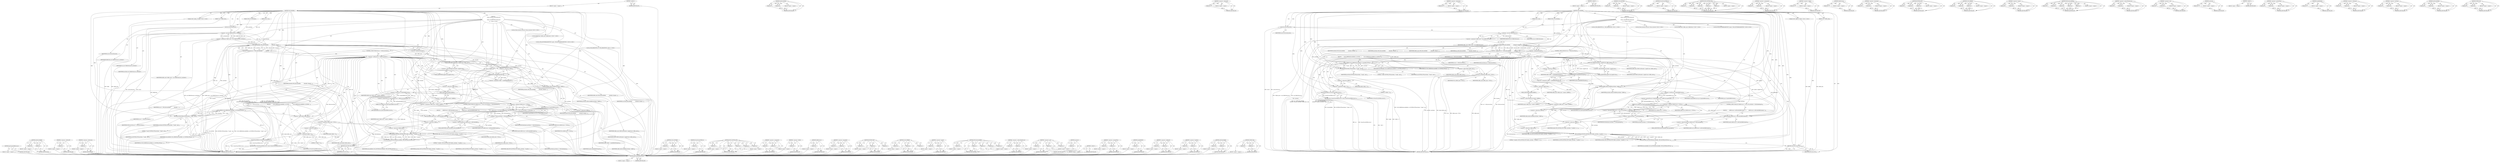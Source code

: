 digraph "CHECK_EQ" {
vulnerable_239 [label=<(METHOD,getGraphicBufferSource)>];
vulnerable_240 [label=<(BLOCK,&lt;empty&gt;,&lt;empty&gt;)>];
vulnerable_241 [label=<(METHOD_RETURN,ANY)>];
vulnerable_220 [label=<(METHOD,addActiveBuffer)>];
vulnerable_221 [label=<(PARAM,p1)>];
vulnerable_222 [label=<(PARAM,p2)>];
vulnerable_223 [label=<(BLOCK,&lt;empty&gt;,&lt;empty&gt;)>];
vulnerable_224 [label=<(METHOD_RETURN,ANY)>];
vulnerable_173 [label=<(METHOD,&lt;operator&gt;.addressOf)>];
vulnerable_174 [label=<(PARAM,p1)>];
vulnerable_175 [label=<(BLOCK,&lt;empty&gt;,&lt;empty&gt;)>];
vulnerable_176 [label=<(METHOD_RETURN,ANY)>];
vulnerable_198 [label=<(METHOD,&lt;operator&gt;.indirection)>];
vulnerable_199 [label=<(PARAM,p1)>];
vulnerable_200 [label=<(BLOCK,&lt;empty&gt;,&lt;empty&gt;)>];
vulnerable_201 [label=<(METHOD_RETURN,ANY)>];
vulnerable_6 [label=<(METHOD,&lt;global&gt;)<SUB>1</SUB>>];
vulnerable_7 [label=<(BLOCK,&lt;empty&gt;,&lt;empty&gt;)<SUB>1</SUB>>];
vulnerable_8 [label=<(METHOD,allocateBuffer)<SUB>1</SUB>>];
vulnerable_9 [label=<(PARAM,OMX_U32 portIndex)<SUB>2</SUB>>];
vulnerable_10 [label=<(PARAM,size_t size)<SUB>2</SUB>>];
vulnerable_11 [label="<(PARAM,OMX::buffer_id *buffer)<SUB>2</SUB>>"];
vulnerable_12 [label=<(PARAM,void **buffer_data)<SUB>4</SUB>>];
vulnerable_13 [label="<(BLOCK,{
     Mutex::Autolock autoLock(mLock);
 
    B...,{
     Mutex::Autolock autoLock(mLock);
 
    B...)<SUB>4</SUB>>"];
vulnerable_14 [label="<(LOCAL,Mutex.Autolock autoLock: Mutex.Autolock)<SUB>5</SUB>>"];
vulnerable_15 [label=<(autoLock,autoLock(mLock))<SUB>5</SUB>>];
vulnerable_16 [label=<(IDENTIFIER,mLock,autoLock(mLock))<SUB>5</SUB>>];
vulnerable_17 [label="<(LOCAL,BufferMeta* buffer_meta: BufferMeta*)<SUB>7</SUB>>"];
vulnerable_18 [label=<(&lt;operator&gt;.assignment,*buffer_meta = new BufferMeta(size))<SUB>7</SUB>>];
vulnerable_19 [label=<(IDENTIFIER,buffer_meta,*buffer_meta = new BufferMeta(size))<SUB>7</SUB>>];
vulnerable_20 [label=<(&lt;operator&gt;.new,new BufferMeta(size))<SUB>7</SUB>>];
vulnerable_21 [label=<(IDENTIFIER,BufferMeta,new BufferMeta(size))<SUB>7</SUB>>];
vulnerable_22 [label=<(IDENTIFIER,size,new BufferMeta(size))<SUB>7</SUB>>];
vulnerable_23 [label="<(LOCAL,OMX_BUFFERHEADERTYPE* header: OMX_BUFFERHEADERTYPE*)<SUB>9</SUB>>"];
vulnerable_24 [label="<(LOCAL,OMX_ERRORTYPE err: OMX_ERRORTYPE)<SUB>11</SUB>>"];
vulnerable_25 [label=<(&lt;operator&gt;.assignment,err = OMX_AllocateBuffer(
            mHandle, ...)<SUB>11</SUB>>];
vulnerable_26 [label=<(IDENTIFIER,err,err = OMX_AllocateBuffer(
            mHandle, ...)<SUB>11</SUB>>];
vulnerable_27 [label=<(OMX_AllocateBuffer,OMX_AllocateBuffer(
            mHandle, &amp;heade...)<SUB>11</SUB>>];
vulnerable_28 [label=<(IDENTIFIER,mHandle,OMX_AllocateBuffer(
            mHandle, &amp;heade...)<SUB>12</SUB>>];
vulnerable_29 [label=<(&lt;operator&gt;.addressOf,&amp;header)<SUB>12</SUB>>];
vulnerable_30 [label=<(IDENTIFIER,header,OMX_AllocateBuffer(
            mHandle, &amp;heade...)<SUB>12</SUB>>];
vulnerable_31 [label=<(IDENTIFIER,portIndex,OMX_AllocateBuffer(
            mHandle, &amp;heade...)<SUB>12</SUB>>];
vulnerable_32 [label=<(IDENTIFIER,buffer_meta,OMX_AllocateBuffer(
            mHandle, &amp;heade...)<SUB>12</SUB>>];
vulnerable_33 [label=<(IDENTIFIER,size,OMX_AllocateBuffer(
            mHandle, &amp;heade...)<SUB>12</SUB>>];
vulnerable_34 [label=<(CONTROL_STRUCTURE,IF,if (err != OMX_ErrorNone))<SUB>14</SUB>>];
vulnerable_35 [label=<(&lt;operator&gt;.notEquals,err != OMX_ErrorNone)<SUB>14</SUB>>];
vulnerable_36 [label=<(IDENTIFIER,err,err != OMX_ErrorNone)<SUB>14</SUB>>];
vulnerable_37 [label=<(IDENTIFIER,OMX_ErrorNone,err != OMX_ErrorNone)<SUB>14</SUB>>];
vulnerable_38 [label=<(BLOCK,{
        CLOG_ERROR(allocateBuffer, err, BUFFE...,{
        CLOG_ERROR(allocateBuffer, err, BUFFE...)<SUB>14</SUB>>];
vulnerable_39 [label=<(CLOG_ERROR,CLOG_ERROR(allocateBuffer, err, BUFFER_FMT(port...)<SUB>15</SUB>>];
vulnerable_40 [label=<(IDENTIFIER,allocateBuffer,CLOG_ERROR(allocateBuffer, err, BUFFER_FMT(port...)<SUB>15</SUB>>];
vulnerable_41 [label=<(IDENTIFIER,err,CLOG_ERROR(allocateBuffer, err, BUFFER_FMT(port...)<SUB>15</SUB>>];
vulnerable_42 [label=<(BUFFER_FMT,BUFFER_FMT(portIndex, &quot;%zu@&quot;, size))<SUB>15</SUB>>];
vulnerable_43 [label=<(IDENTIFIER,portIndex,BUFFER_FMT(portIndex, &quot;%zu@&quot;, size))<SUB>15</SUB>>];
vulnerable_44 [label=<(LITERAL,&quot;%zu@&quot;,BUFFER_FMT(portIndex, &quot;%zu@&quot;, size))<SUB>15</SUB>>];
vulnerable_45 [label=<(IDENTIFIER,size,BUFFER_FMT(portIndex, &quot;%zu@&quot;, size))<SUB>15</SUB>>];
vulnerable_46 [label=<(&lt;operator&gt;.delete,delete buffer_meta)<SUB>16</SUB>>];
vulnerable_47 [label=<(IDENTIFIER,buffer_meta,delete buffer_meta)<SUB>16</SUB>>];
vulnerable_48 [label=<(&lt;operator&gt;.assignment,buffer_meta = NULL)<SUB>17</SUB>>];
vulnerable_49 [label=<(IDENTIFIER,buffer_meta,buffer_meta = NULL)<SUB>17</SUB>>];
vulnerable_50 [label=<(IDENTIFIER,NULL,buffer_meta = NULL)<SUB>17</SUB>>];
vulnerable_51 [label=<(&lt;operator&gt;.assignment,*buffer = 0)<SUB>19</SUB>>];
vulnerable_52 [label=<(&lt;operator&gt;.indirection,*buffer)<SUB>19</SUB>>];
vulnerable_53 [label=<(IDENTIFIER,buffer,*buffer = 0)<SUB>19</SUB>>];
vulnerable_54 [label=<(LITERAL,0,*buffer = 0)<SUB>19</SUB>>];
vulnerable_55 [label=<(RETURN,return StatusFromOMXError(err);,return StatusFromOMXError(err);)<SUB>21</SUB>>];
vulnerable_56 [label=<(StatusFromOMXError,StatusFromOMXError(err))<SUB>21</SUB>>];
vulnerable_57 [label=<(IDENTIFIER,err,StatusFromOMXError(err))<SUB>21</SUB>>];
vulnerable_58 [label=<(CHECK_EQ,CHECK_EQ(header-&gt;pAppPrivate, buffer_meta))<SUB>24</SUB>>];
vulnerable_59 [label=<(&lt;operator&gt;.indirectFieldAccess,header-&gt;pAppPrivate)<SUB>24</SUB>>];
vulnerable_60 [label=<(IDENTIFIER,header,CHECK_EQ(header-&gt;pAppPrivate, buffer_meta))<SUB>24</SUB>>];
vulnerable_61 [label=<(FIELD_IDENTIFIER,pAppPrivate,pAppPrivate)<SUB>24</SUB>>];
vulnerable_62 [label=<(IDENTIFIER,buffer_meta,CHECK_EQ(header-&gt;pAppPrivate, buffer_meta))<SUB>24</SUB>>];
vulnerable_63 [label=<(&lt;operator&gt;.assignment,*buffer = makeBufferID(header))<SUB>26</SUB>>];
vulnerable_64 [label=<(&lt;operator&gt;.indirection,*buffer)<SUB>26</SUB>>];
vulnerable_65 [label=<(IDENTIFIER,buffer,*buffer = makeBufferID(header))<SUB>26</SUB>>];
vulnerable_66 [label=<(makeBufferID,makeBufferID(header))<SUB>26</SUB>>];
vulnerable_67 [label=<(IDENTIFIER,header,makeBufferID(header))<SUB>26</SUB>>];
vulnerable_68 [label=<(&lt;operator&gt;.assignment,*buffer_data = header-&gt;pBuffer)<SUB>27</SUB>>];
vulnerable_69 [label=<(&lt;operator&gt;.indirection,*buffer_data)<SUB>27</SUB>>];
vulnerable_70 [label=<(IDENTIFIER,buffer_data,*buffer_data = header-&gt;pBuffer)<SUB>27</SUB>>];
vulnerable_71 [label=<(&lt;operator&gt;.indirectFieldAccess,header-&gt;pBuffer)<SUB>27</SUB>>];
vulnerable_72 [label=<(IDENTIFIER,header,*buffer_data = header-&gt;pBuffer)<SUB>27</SUB>>];
vulnerable_73 [label=<(FIELD_IDENTIFIER,pBuffer,pBuffer)<SUB>27</SUB>>];
vulnerable_74 [label=<(addActiveBuffer,addActiveBuffer(portIndex, *buffer))<SUB>29</SUB>>];
vulnerable_75 [label=<(IDENTIFIER,portIndex,addActiveBuffer(portIndex, *buffer))<SUB>29</SUB>>];
vulnerable_76 [label=<(&lt;operator&gt;.indirection,*buffer)<SUB>29</SUB>>];
vulnerable_77 [label=<(IDENTIFIER,buffer,addActiveBuffer(portIndex, *buffer))<SUB>29</SUB>>];
vulnerable_78 [label=<(&lt;operator&gt;.greaterThan,sp&lt;GraphicBufferSource&gt; bufferSource(getGraphic...)<SUB>31</SUB>>];
vulnerable_79 [label=<(&lt;operator&gt;.lessThan,sp&lt;GraphicBufferSource)<SUB>31</SUB>>];
vulnerable_80 [label=<(IDENTIFIER,sp,sp&lt;GraphicBufferSource)<SUB>31</SUB>>];
vulnerable_81 [label=<(IDENTIFIER,GraphicBufferSource,sp&lt;GraphicBufferSource)<SUB>31</SUB>>];
vulnerable_82 [label=<(bufferSource,bufferSource(getGraphicBufferSource()))<SUB>31</SUB>>];
vulnerable_83 [label=<(getGraphicBufferSource,getGraphicBufferSource())<SUB>31</SUB>>];
vulnerable_84 [label=<(CONTROL_STRUCTURE,IF,if (bufferSource != NULL &amp;&amp; portIndex == kPortIndexInput))<SUB>32</SUB>>];
vulnerable_85 [label=<(&lt;operator&gt;.logicalAnd,bufferSource != NULL &amp;&amp; portIndex == kPortIndex...)<SUB>32</SUB>>];
vulnerable_86 [label=<(&lt;operator&gt;.notEquals,bufferSource != NULL)<SUB>32</SUB>>];
vulnerable_87 [label=<(IDENTIFIER,bufferSource,bufferSource != NULL)<SUB>32</SUB>>];
vulnerable_88 [label=<(IDENTIFIER,NULL,bufferSource != NULL)<SUB>32</SUB>>];
vulnerable_89 [label=<(&lt;operator&gt;.equals,portIndex == kPortIndexInput)<SUB>32</SUB>>];
vulnerable_90 [label=<(IDENTIFIER,portIndex,portIndex == kPortIndexInput)<SUB>32</SUB>>];
vulnerable_91 [label=<(IDENTIFIER,kPortIndexInput,portIndex == kPortIndexInput)<SUB>32</SUB>>];
vulnerable_92 [label=<(BLOCK,{
        bufferSource-&gt;addCodecBuffer(header);
 },{
        bufferSource-&gt;addCodecBuffer(header);
 })<SUB>32</SUB>>];
vulnerable_93 [label=<(addCodecBuffer,bufferSource-&gt;addCodecBuffer(header))<SUB>33</SUB>>];
vulnerable_94 [label=<(&lt;operator&gt;.indirectFieldAccess,bufferSource-&gt;addCodecBuffer)<SUB>33</SUB>>];
vulnerable_95 [label=<(IDENTIFIER,bufferSource,bufferSource-&gt;addCodecBuffer(header))<SUB>33</SUB>>];
vulnerable_96 [label=<(FIELD_IDENTIFIER,addCodecBuffer,addCodecBuffer)<SUB>33</SUB>>];
vulnerable_97 [label=<(IDENTIFIER,header,bufferSource-&gt;addCodecBuffer(header))<SUB>33</SUB>>];
vulnerable_98 [label=<(CLOG_BUFFER,CLOG_BUFFER(allocateBuffer, NEW_BUFFER_FMT(*buf...)<SUB>35</SUB>>];
vulnerable_99 [label=<(IDENTIFIER,allocateBuffer,CLOG_BUFFER(allocateBuffer, NEW_BUFFER_FMT(*buf...)<SUB>35</SUB>>];
vulnerable_100 [label=<(NEW_BUFFER_FMT,NEW_BUFFER_FMT(*buffer, portIndex, &quot;%zu@%p&quot;, si...)<SUB>35</SUB>>];
vulnerable_101 [label=<(&lt;operator&gt;.indirection,*buffer)<SUB>35</SUB>>];
vulnerable_102 [label=<(IDENTIFIER,buffer,NEW_BUFFER_FMT(*buffer, portIndex, &quot;%zu@%p&quot;, si...)<SUB>35</SUB>>];
vulnerable_103 [label=<(IDENTIFIER,portIndex,NEW_BUFFER_FMT(*buffer, portIndex, &quot;%zu@%p&quot;, si...)<SUB>35</SUB>>];
vulnerable_104 [label=<(LITERAL,&quot;%zu@%p&quot;,NEW_BUFFER_FMT(*buffer, portIndex, &quot;%zu@%p&quot;, si...)<SUB>35</SUB>>];
vulnerable_105 [label=<(IDENTIFIER,size,NEW_BUFFER_FMT(*buffer, portIndex, &quot;%zu@%p&quot;, si...)<SUB>35</SUB>>];
vulnerable_106 [label=<(&lt;operator&gt;.indirection,*buffer_data)<SUB>35</SUB>>];
vulnerable_107 [label=<(IDENTIFIER,buffer_data,NEW_BUFFER_FMT(*buffer, portIndex, &quot;%zu@%p&quot;, si...)<SUB>35</SUB>>];
vulnerable_108 [label=<(RETURN,return OK;,return OK;)<SUB>37</SUB>>];
vulnerable_109 [label=<(IDENTIFIER,OK,return OK;)<SUB>37</SUB>>];
vulnerable_110 [label=<(METHOD_RETURN,status_t)<SUB>1</SUB>>];
vulnerable_112 [label=<(METHOD_RETURN,ANY)<SUB>1</SUB>>];
vulnerable_257 [label=<(METHOD,CLOG_BUFFER)>];
vulnerable_258 [label=<(PARAM,p1)>];
vulnerable_259 [label=<(PARAM,p2)>];
vulnerable_260 [label=<(BLOCK,&lt;empty&gt;,&lt;empty&gt;)>];
vulnerable_261 [label=<(METHOD_RETURN,ANY)>];
vulnerable_202 [label=<(METHOD,StatusFromOMXError)>];
vulnerable_203 [label=<(PARAM,p1)>];
vulnerable_204 [label=<(BLOCK,&lt;empty&gt;,&lt;empty&gt;)>];
vulnerable_205 [label=<(METHOD_RETURN,ANY)>];
vulnerable_262 [label=<(METHOD,NEW_BUFFER_FMT)>];
vulnerable_263 [label=<(PARAM,p1)>];
vulnerable_264 [label=<(PARAM,p2)>];
vulnerable_265 [label=<(PARAM,p3)>];
vulnerable_266 [label=<(PARAM,p4)>];
vulnerable_267 [label=<(PARAM,p5)>];
vulnerable_268 [label=<(BLOCK,&lt;empty&gt;,&lt;empty&gt;)>];
vulnerable_269 [label=<(METHOD_RETURN,ANY)>];
vulnerable_155 [label=<(METHOD,&lt;operator&gt;.assignment)>];
vulnerable_156 [label=<(PARAM,p1)>];
vulnerable_157 [label=<(PARAM,p2)>];
vulnerable_158 [label=<(BLOCK,&lt;empty&gt;,&lt;empty&gt;)>];
vulnerable_159 [label=<(METHOD_RETURN,ANY)>];
vulnerable_194 [label=<(METHOD,&lt;operator&gt;.delete)>];
vulnerable_195 [label=<(PARAM,p1)>];
vulnerable_196 [label=<(BLOCK,&lt;empty&gt;,&lt;empty&gt;)>];
vulnerable_197 [label=<(METHOD_RETURN,ANY)>];
vulnerable_235 [label=<(METHOD,bufferSource)>];
vulnerable_236 [label=<(PARAM,p1)>];
vulnerable_237 [label=<(BLOCK,&lt;empty&gt;,&lt;empty&gt;)>];
vulnerable_238 [label=<(METHOD_RETURN,ANY)>];
vulnerable_242 [label=<(METHOD,&lt;operator&gt;.logicalAnd)>];
vulnerable_243 [label=<(PARAM,p1)>];
vulnerable_244 [label=<(PARAM,p2)>];
vulnerable_245 [label=<(BLOCK,&lt;empty&gt;,&lt;empty&gt;)>];
vulnerable_246 [label=<(METHOD_RETURN,ANY)>];
vulnerable_188 [label=<(METHOD,BUFFER_FMT)>];
vulnerable_189 [label=<(PARAM,p1)>];
vulnerable_190 [label=<(PARAM,p2)>];
vulnerable_191 [label=<(PARAM,p3)>];
vulnerable_192 [label=<(BLOCK,&lt;empty&gt;,&lt;empty&gt;)>];
vulnerable_193 [label=<(METHOD_RETURN,ANY)>];
vulnerable_182 [label=<(METHOD,CLOG_ERROR)>];
vulnerable_183 [label=<(PARAM,p1)>];
vulnerable_184 [label=<(PARAM,p2)>];
vulnerable_185 [label=<(PARAM,p3)>];
vulnerable_186 [label=<(BLOCK,&lt;empty&gt;,&lt;empty&gt;)>];
vulnerable_187 [label=<(METHOD_RETURN,ANY)>];
vulnerable_247 [label=<(METHOD,&lt;operator&gt;.equals)>];
vulnerable_248 [label=<(PARAM,p1)>];
vulnerable_249 [label=<(PARAM,p2)>];
vulnerable_250 [label=<(BLOCK,&lt;empty&gt;,&lt;empty&gt;)>];
vulnerable_251 [label=<(METHOD_RETURN,ANY)>];
vulnerable_165 [label=<(METHOD,OMX_AllocateBuffer)>];
vulnerable_166 [label=<(PARAM,p1)>];
vulnerable_167 [label=<(PARAM,p2)>];
vulnerable_168 [label=<(PARAM,p3)>];
vulnerable_169 [label=<(PARAM,p4)>];
vulnerable_170 [label=<(PARAM,p5)>];
vulnerable_171 [label=<(BLOCK,&lt;empty&gt;,&lt;empty&gt;)>];
vulnerable_172 [label=<(METHOD_RETURN,ANY)>];
vulnerable_211 [label=<(METHOD,&lt;operator&gt;.indirectFieldAccess)>];
vulnerable_212 [label=<(PARAM,p1)>];
vulnerable_213 [label=<(PARAM,p2)>];
vulnerable_214 [label=<(BLOCK,&lt;empty&gt;,&lt;empty&gt;)>];
vulnerable_215 [label=<(METHOD_RETURN,ANY)>];
vulnerable_160 [label=<(METHOD,&lt;operator&gt;.new)>];
vulnerable_161 [label=<(PARAM,p1)>];
vulnerable_162 [label=<(PARAM,p2)>];
vulnerable_163 [label=<(BLOCK,&lt;empty&gt;,&lt;empty&gt;)>];
vulnerable_164 [label=<(METHOD_RETURN,ANY)>];
vulnerable_151 [label=<(METHOD,autoLock)>];
vulnerable_152 [label=<(PARAM,p1)>];
vulnerable_153 [label=<(BLOCK,&lt;empty&gt;,&lt;empty&gt;)>];
vulnerable_154 [label=<(METHOD_RETURN,ANY)>];
vulnerable_145 [label=<(METHOD,&lt;global&gt;)<SUB>1</SUB>>];
vulnerable_146 [label=<(BLOCK,&lt;empty&gt;,&lt;empty&gt;)>];
vulnerable_147 [label=<(METHOD_RETURN,ANY)>];
vulnerable_225 [label=<(METHOD,&lt;operator&gt;.greaterThan)>];
vulnerable_226 [label=<(PARAM,p1)>];
vulnerable_227 [label=<(PARAM,p2)>];
vulnerable_228 [label=<(BLOCK,&lt;empty&gt;,&lt;empty&gt;)>];
vulnerable_229 [label=<(METHOD_RETURN,ANY)>];
vulnerable_216 [label=<(METHOD,makeBufferID)>];
vulnerable_217 [label=<(PARAM,p1)>];
vulnerable_218 [label=<(BLOCK,&lt;empty&gt;,&lt;empty&gt;)>];
vulnerable_219 [label=<(METHOD_RETURN,ANY)>];
vulnerable_177 [label=<(METHOD,&lt;operator&gt;.notEquals)>];
vulnerable_178 [label=<(PARAM,p1)>];
vulnerable_179 [label=<(PARAM,p2)>];
vulnerable_180 [label=<(BLOCK,&lt;empty&gt;,&lt;empty&gt;)>];
vulnerable_181 [label=<(METHOD_RETURN,ANY)>];
vulnerable_230 [label=<(METHOD,&lt;operator&gt;.lessThan)>];
vulnerable_231 [label=<(PARAM,p1)>];
vulnerable_232 [label=<(PARAM,p2)>];
vulnerable_233 [label=<(BLOCK,&lt;empty&gt;,&lt;empty&gt;)>];
vulnerable_234 [label=<(METHOD_RETURN,ANY)>];
vulnerable_252 [label=<(METHOD,addCodecBuffer)>];
vulnerable_253 [label=<(PARAM,p1)>];
vulnerable_254 [label=<(PARAM,p2)>];
vulnerable_255 [label=<(BLOCK,&lt;empty&gt;,&lt;empty&gt;)>];
vulnerable_256 [label=<(METHOD_RETURN,ANY)>];
vulnerable_206 [label=<(METHOD,CHECK_EQ)>];
vulnerable_207 [label=<(PARAM,p1)>];
vulnerable_208 [label=<(PARAM,p2)>];
vulnerable_209 [label=<(BLOCK,&lt;empty&gt;,&lt;empty&gt;)>];
vulnerable_210 [label=<(METHOD_RETURN,ANY)>];
fixed_241 [label=<(METHOD,getGraphicBufferSource)>];
fixed_242 [label=<(BLOCK,&lt;empty&gt;,&lt;empty&gt;)>];
fixed_243 [label=<(METHOD_RETURN,ANY)>];
fixed_222 [label=<(METHOD,addActiveBuffer)>];
fixed_223 [label=<(PARAM,p1)>];
fixed_224 [label=<(PARAM,p2)>];
fixed_225 [label=<(BLOCK,&lt;empty&gt;,&lt;empty&gt;)>];
fixed_226 [label=<(METHOD_RETURN,ANY)>];
fixed_175 [label=<(METHOD,&lt;operator&gt;.addressOf)>];
fixed_176 [label=<(PARAM,p1)>];
fixed_177 [label=<(BLOCK,&lt;empty&gt;,&lt;empty&gt;)>];
fixed_178 [label=<(METHOD_RETURN,ANY)>];
fixed_200 [label=<(METHOD,&lt;operator&gt;.indirection)>];
fixed_201 [label=<(PARAM,p1)>];
fixed_202 [label=<(BLOCK,&lt;empty&gt;,&lt;empty&gt;)>];
fixed_203 [label=<(METHOD_RETURN,ANY)>];
fixed_6 [label=<(METHOD,&lt;global&gt;)<SUB>1</SUB>>];
fixed_7 [label=<(BLOCK,&lt;empty&gt;,&lt;empty&gt;)<SUB>1</SUB>>];
fixed_8 [label=<(METHOD,allocateBuffer)<SUB>1</SUB>>];
fixed_9 [label=<(PARAM,OMX_U32 portIndex)<SUB>2</SUB>>];
fixed_10 [label=<(PARAM,size_t size)<SUB>2</SUB>>];
fixed_11 [label="<(PARAM,OMX::buffer_id *buffer)<SUB>2</SUB>>"];
fixed_12 [label=<(PARAM,void **buffer_data)<SUB>4</SUB>>];
fixed_13 [label="<(BLOCK,{
     Mutex::Autolock autoLock(mLock);
 
    B...,{
     Mutex::Autolock autoLock(mLock);
 
    B...)<SUB>4</SUB>>"];
fixed_14 [label="<(LOCAL,Mutex.Autolock autoLock: Mutex.Autolock)<SUB>5</SUB>>"];
fixed_15 [label=<(autoLock,autoLock(mLock))<SUB>5</SUB>>];
fixed_16 [label=<(IDENTIFIER,mLock,autoLock(mLock))<SUB>5</SUB>>];
fixed_17 [label="<(LOCAL,BufferMeta* buffer_meta: BufferMeta*)<SUB>7</SUB>>"];
fixed_18 [label=<(&lt;operator&gt;.assignment,*buffer_meta = new BufferMeta(size, portIndex))<SUB>7</SUB>>];
fixed_19 [label=<(IDENTIFIER,buffer_meta,*buffer_meta = new BufferMeta(size, portIndex))<SUB>7</SUB>>];
fixed_20 [label=<(&lt;operator&gt;.new,new BufferMeta(size, portIndex))<SUB>7</SUB>>];
fixed_21 [label=<(IDENTIFIER,BufferMeta,new BufferMeta(size, portIndex))<SUB>7</SUB>>];
fixed_22 [label=<(IDENTIFIER,size,new BufferMeta(size, portIndex))<SUB>7</SUB>>];
fixed_23 [label=<(IDENTIFIER,portIndex,new BufferMeta(size, portIndex))<SUB>7</SUB>>];
fixed_24 [label="<(LOCAL,OMX_BUFFERHEADERTYPE* header: OMX_BUFFERHEADERTYPE*)<SUB>9</SUB>>"];
fixed_25 [label="<(LOCAL,OMX_ERRORTYPE err: OMX_ERRORTYPE)<SUB>11</SUB>>"];
fixed_26 [label=<(&lt;operator&gt;.assignment,err = OMX_AllocateBuffer(
            mHandle, ...)<SUB>11</SUB>>];
fixed_27 [label=<(IDENTIFIER,err,err = OMX_AllocateBuffer(
            mHandle, ...)<SUB>11</SUB>>];
fixed_28 [label=<(OMX_AllocateBuffer,OMX_AllocateBuffer(
            mHandle, &amp;heade...)<SUB>11</SUB>>];
fixed_29 [label=<(IDENTIFIER,mHandle,OMX_AllocateBuffer(
            mHandle, &amp;heade...)<SUB>12</SUB>>];
fixed_30 [label=<(&lt;operator&gt;.addressOf,&amp;header)<SUB>12</SUB>>];
fixed_31 [label=<(IDENTIFIER,header,OMX_AllocateBuffer(
            mHandle, &amp;heade...)<SUB>12</SUB>>];
fixed_32 [label=<(IDENTIFIER,portIndex,OMX_AllocateBuffer(
            mHandle, &amp;heade...)<SUB>12</SUB>>];
fixed_33 [label=<(IDENTIFIER,buffer_meta,OMX_AllocateBuffer(
            mHandle, &amp;heade...)<SUB>12</SUB>>];
fixed_34 [label=<(IDENTIFIER,size,OMX_AllocateBuffer(
            mHandle, &amp;heade...)<SUB>12</SUB>>];
fixed_35 [label=<(CONTROL_STRUCTURE,IF,if (err != OMX_ErrorNone))<SUB>14</SUB>>];
fixed_36 [label=<(&lt;operator&gt;.notEquals,err != OMX_ErrorNone)<SUB>14</SUB>>];
fixed_37 [label=<(IDENTIFIER,err,err != OMX_ErrorNone)<SUB>14</SUB>>];
fixed_38 [label=<(IDENTIFIER,OMX_ErrorNone,err != OMX_ErrorNone)<SUB>14</SUB>>];
fixed_39 [label=<(BLOCK,{
        CLOG_ERROR(allocateBuffer, err, BUFFE...,{
        CLOG_ERROR(allocateBuffer, err, BUFFE...)<SUB>14</SUB>>];
fixed_40 [label=<(CLOG_ERROR,CLOG_ERROR(allocateBuffer, err, BUFFER_FMT(port...)<SUB>15</SUB>>];
fixed_41 [label=<(IDENTIFIER,allocateBuffer,CLOG_ERROR(allocateBuffer, err, BUFFER_FMT(port...)<SUB>15</SUB>>];
fixed_42 [label=<(IDENTIFIER,err,CLOG_ERROR(allocateBuffer, err, BUFFER_FMT(port...)<SUB>15</SUB>>];
fixed_43 [label=<(BUFFER_FMT,BUFFER_FMT(portIndex, &quot;%zu@&quot;, size))<SUB>15</SUB>>];
fixed_44 [label=<(IDENTIFIER,portIndex,BUFFER_FMT(portIndex, &quot;%zu@&quot;, size))<SUB>15</SUB>>];
fixed_45 [label=<(LITERAL,&quot;%zu@&quot;,BUFFER_FMT(portIndex, &quot;%zu@&quot;, size))<SUB>15</SUB>>];
fixed_46 [label=<(IDENTIFIER,size,BUFFER_FMT(portIndex, &quot;%zu@&quot;, size))<SUB>15</SUB>>];
fixed_47 [label=<(&lt;operator&gt;.delete,delete buffer_meta)<SUB>16</SUB>>];
fixed_48 [label=<(IDENTIFIER,buffer_meta,delete buffer_meta)<SUB>16</SUB>>];
fixed_49 [label=<(&lt;operator&gt;.assignment,buffer_meta = NULL)<SUB>17</SUB>>];
fixed_50 [label=<(IDENTIFIER,buffer_meta,buffer_meta = NULL)<SUB>17</SUB>>];
fixed_51 [label=<(IDENTIFIER,NULL,buffer_meta = NULL)<SUB>17</SUB>>];
fixed_52 [label=<(&lt;operator&gt;.assignment,*buffer = 0)<SUB>19</SUB>>];
fixed_53 [label=<(&lt;operator&gt;.indirection,*buffer)<SUB>19</SUB>>];
fixed_54 [label=<(IDENTIFIER,buffer,*buffer = 0)<SUB>19</SUB>>];
fixed_55 [label=<(LITERAL,0,*buffer = 0)<SUB>19</SUB>>];
fixed_56 [label=<(RETURN,return StatusFromOMXError(err);,return StatusFromOMXError(err);)<SUB>21</SUB>>];
fixed_57 [label=<(StatusFromOMXError,StatusFromOMXError(err))<SUB>21</SUB>>];
fixed_58 [label=<(IDENTIFIER,err,StatusFromOMXError(err))<SUB>21</SUB>>];
fixed_59 [label=<(CHECK_EQ,CHECK_EQ(header-&gt;pAppPrivate, buffer_meta))<SUB>24</SUB>>];
fixed_60 [label=<(&lt;operator&gt;.indirectFieldAccess,header-&gt;pAppPrivate)<SUB>24</SUB>>];
fixed_61 [label=<(IDENTIFIER,header,CHECK_EQ(header-&gt;pAppPrivate, buffer_meta))<SUB>24</SUB>>];
fixed_62 [label=<(FIELD_IDENTIFIER,pAppPrivate,pAppPrivate)<SUB>24</SUB>>];
fixed_63 [label=<(IDENTIFIER,buffer_meta,CHECK_EQ(header-&gt;pAppPrivate, buffer_meta))<SUB>24</SUB>>];
fixed_64 [label=<(&lt;operator&gt;.assignment,*buffer = makeBufferID(header))<SUB>26</SUB>>];
fixed_65 [label=<(&lt;operator&gt;.indirection,*buffer)<SUB>26</SUB>>];
fixed_66 [label=<(IDENTIFIER,buffer,*buffer = makeBufferID(header))<SUB>26</SUB>>];
fixed_67 [label=<(makeBufferID,makeBufferID(header))<SUB>26</SUB>>];
fixed_68 [label=<(IDENTIFIER,header,makeBufferID(header))<SUB>26</SUB>>];
fixed_69 [label=<(&lt;operator&gt;.assignment,*buffer_data = header-&gt;pBuffer)<SUB>27</SUB>>];
fixed_70 [label=<(&lt;operator&gt;.indirection,*buffer_data)<SUB>27</SUB>>];
fixed_71 [label=<(IDENTIFIER,buffer_data,*buffer_data = header-&gt;pBuffer)<SUB>27</SUB>>];
fixed_72 [label=<(&lt;operator&gt;.indirectFieldAccess,header-&gt;pBuffer)<SUB>27</SUB>>];
fixed_73 [label=<(IDENTIFIER,header,*buffer_data = header-&gt;pBuffer)<SUB>27</SUB>>];
fixed_74 [label=<(FIELD_IDENTIFIER,pBuffer,pBuffer)<SUB>27</SUB>>];
fixed_75 [label=<(addActiveBuffer,addActiveBuffer(portIndex, *buffer))<SUB>29</SUB>>];
fixed_76 [label=<(IDENTIFIER,portIndex,addActiveBuffer(portIndex, *buffer))<SUB>29</SUB>>];
fixed_77 [label=<(&lt;operator&gt;.indirection,*buffer)<SUB>29</SUB>>];
fixed_78 [label=<(IDENTIFIER,buffer,addActiveBuffer(portIndex, *buffer))<SUB>29</SUB>>];
fixed_79 [label=<(&lt;operator&gt;.greaterThan,sp&lt;GraphicBufferSource&gt; bufferSource(getGraphic...)<SUB>31</SUB>>];
fixed_80 [label=<(&lt;operator&gt;.lessThan,sp&lt;GraphicBufferSource)<SUB>31</SUB>>];
fixed_81 [label=<(IDENTIFIER,sp,sp&lt;GraphicBufferSource)<SUB>31</SUB>>];
fixed_82 [label=<(IDENTIFIER,GraphicBufferSource,sp&lt;GraphicBufferSource)<SUB>31</SUB>>];
fixed_83 [label=<(bufferSource,bufferSource(getGraphicBufferSource()))<SUB>31</SUB>>];
fixed_84 [label=<(getGraphicBufferSource,getGraphicBufferSource())<SUB>31</SUB>>];
fixed_85 [label=<(CONTROL_STRUCTURE,IF,if (bufferSource != NULL &amp;&amp; portIndex == kPortIndexInput))<SUB>32</SUB>>];
fixed_86 [label=<(&lt;operator&gt;.logicalAnd,bufferSource != NULL &amp;&amp; portIndex == kPortIndex...)<SUB>32</SUB>>];
fixed_87 [label=<(&lt;operator&gt;.notEquals,bufferSource != NULL)<SUB>32</SUB>>];
fixed_88 [label=<(IDENTIFIER,bufferSource,bufferSource != NULL)<SUB>32</SUB>>];
fixed_89 [label=<(IDENTIFIER,NULL,bufferSource != NULL)<SUB>32</SUB>>];
fixed_90 [label=<(&lt;operator&gt;.equals,portIndex == kPortIndexInput)<SUB>32</SUB>>];
fixed_91 [label=<(IDENTIFIER,portIndex,portIndex == kPortIndexInput)<SUB>32</SUB>>];
fixed_92 [label=<(IDENTIFIER,kPortIndexInput,portIndex == kPortIndexInput)<SUB>32</SUB>>];
fixed_93 [label=<(BLOCK,{
        bufferSource-&gt;addCodecBuffer(header);
 },{
        bufferSource-&gt;addCodecBuffer(header);
 })<SUB>32</SUB>>];
fixed_94 [label=<(addCodecBuffer,bufferSource-&gt;addCodecBuffer(header))<SUB>33</SUB>>];
fixed_95 [label=<(&lt;operator&gt;.indirectFieldAccess,bufferSource-&gt;addCodecBuffer)<SUB>33</SUB>>];
fixed_96 [label=<(IDENTIFIER,bufferSource,bufferSource-&gt;addCodecBuffer(header))<SUB>33</SUB>>];
fixed_97 [label=<(FIELD_IDENTIFIER,addCodecBuffer,addCodecBuffer)<SUB>33</SUB>>];
fixed_98 [label=<(IDENTIFIER,header,bufferSource-&gt;addCodecBuffer(header))<SUB>33</SUB>>];
fixed_99 [label=<(CLOG_BUFFER,CLOG_BUFFER(allocateBuffer, NEW_BUFFER_FMT(*buf...)<SUB>35</SUB>>];
fixed_100 [label=<(IDENTIFIER,allocateBuffer,CLOG_BUFFER(allocateBuffer, NEW_BUFFER_FMT(*buf...)<SUB>35</SUB>>];
fixed_101 [label=<(NEW_BUFFER_FMT,NEW_BUFFER_FMT(*buffer, portIndex, &quot;%zu@%p&quot;, si...)<SUB>35</SUB>>];
fixed_102 [label=<(&lt;operator&gt;.indirection,*buffer)<SUB>35</SUB>>];
fixed_103 [label=<(IDENTIFIER,buffer,NEW_BUFFER_FMT(*buffer, portIndex, &quot;%zu@%p&quot;, si...)<SUB>35</SUB>>];
fixed_104 [label=<(IDENTIFIER,portIndex,NEW_BUFFER_FMT(*buffer, portIndex, &quot;%zu@%p&quot;, si...)<SUB>35</SUB>>];
fixed_105 [label=<(LITERAL,&quot;%zu@%p&quot;,NEW_BUFFER_FMT(*buffer, portIndex, &quot;%zu@%p&quot;, si...)<SUB>35</SUB>>];
fixed_106 [label=<(IDENTIFIER,size,NEW_BUFFER_FMT(*buffer, portIndex, &quot;%zu@%p&quot;, si...)<SUB>35</SUB>>];
fixed_107 [label=<(&lt;operator&gt;.indirection,*buffer_data)<SUB>35</SUB>>];
fixed_108 [label=<(IDENTIFIER,buffer_data,NEW_BUFFER_FMT(*buffer, portIndex, &quot;%zu@%p&quot;, si...)<SUB>35</SUB>>];
fixed_109 [label=<(RETURN,return OK;,return OK;)<SUB>37</SUB>>];
fixed_110 [label=<(IDENTIFIER,OK,return OK;)<SUB>37</SUB>>];
fixed_111 [label=<(METHOD_RETURN,status_t)<SUB>1</SUB>>];
fixed_113 [label=<(METHOD_RETURN,ANY)<SUB>1</SUB>>];
fixed_259 [label=<(METHOD,CLOG_BUFFER)>];
fixed_260 [label=<(PARAM,p1)>];
fixed_261 [label=<(PARAM,p2)>];
fixed_262 [label=<(BLOCK,&lt;empty&gt;,&lt;empty&gt;)>];
fixed_263 [label=<(METHOD_RETURN,ANY)>];
fixed_204 [label=<(METHOD,StatusFromOMXError)>];
fixed_205 [label=<(PARAM,p1)>];
fixed_206 [label=<(BLOCK,&lt;empty&gt;,&lt;empty&gt;)>];
fixed_207 [label=<(METHOD_RETURN,ANY)>];
fixed_264 [label=<(METHOD,NEW_BUFFER_FMT)>];
fixed_265 [label=<(PARAM,p1)>];
fixed_266 [label=<(PARAM,p2)>];
fixed_267 [label=<(PARAM,p3)>];
fixed_268 [label=<(PARAM,p4)>];
fixed_269 [label=<(PARAM,p5)>];
fixed_270 [label=<(BLOCK,&lt;empty&gt;,&lt;empty&gt;)>];
fixed_271 [label=<(METHOD_RETURN,ANY)>];
fixed_156 [label=<(METHOD,&lt;operator&gt;.assignment)>];
fixed_157 [label=<(PARAM,p1)>];
fixed_158 [label=<(PARAM,p2)>];
fixed_159 [label=<(BLOCK,&lt;empty&gt;,&lt;empty&gt;)>];
fixed_160 [label=<(METHOD_RETURN,ANY)>];
fixed_196 [label=<(METHOD,&lt;operator&gt;.delete)>];
fixed_197 [label=<(PARAM,p1)>];
fixed_198 [label=<(BLOCK,&lt;empty&gt;,&lt;empty&gt;)>];
fixed_199 [label=<(METHOD_RETURN,ANY)>];
fixed_237 [label=<(METHOD,bufferSource)>];
fixed_238 [label=<(PARAM,p1)>];
fixed_239 [label=<(BLOCK,&lt;empty&gt;,&lt;empty&gt;)>];
fixed_240 [label=<(METHOD_RETURN,ANY)>];
fixed_244 [label=<(METHOD,&lt;operator&gt;.logicalAnd)>];
fixed_245 [label=<(PARAM,p1)>];
fixed_246 [label=<(PARAM,p2)>];
fixed_247 [label=<(BLOCK,&lt;empty&gt;,&lt;empty&gt;)>];
fixed_248 [label=<(METHOD_RETURN,ANY)>];
fixed_190 [label=<(METHOD,BUFFER_FMT)>];
fixed_191 [label=<(PARAM,p1)>];
fixed_192 [label=<(PARAM,p2)>];
fixed_193 [label=<(PARAM,p3)>];
fixed_194 [label=<(BLOCK,&lt;empty&gt;,&lt;empty&gt;)>];
fixed_195 [label=<(METHOD_RETURN,ANY)>];
fixed_184 [label=<(METHOD,CLOG_ERROR)>];
fixed_185 [label=<(PARAM,p1)>];
fixed_186 [label=<(PARAM,p2)>];
fixed_187 [label=<(PARAM,p3)>];
fixed_188 [label=<(BLOCK,&lt;empty&gt;,&lt;empty&gt;)>];
fixed_189 [label=<(METHOD_RETURN,ANY)>];
fixed_249 [label=<(METHOD,&lt;operator&gt;.equals)>];
fixed_250 [label=<(PARAM,p1)>];
fixed_251 [label=<(PARAM,p2)>];
fixed_252 [label=<(BLOCK,&lt;empty&gt;,&lt;empty&gt;)>];
fixed_253 [label=<(METHOD_RETURN,ANY)>];
fixed_167 [label=<(METHOD,OMX_AllocateBuffer)>];
fixed_168 [label=<(PARAM,p1)>];
fixed_169 [label=<(PARAM,p2)>];
fixed_170 [label=<(PARAM,p3)>];
fixed_171 [label=<(PARAM,p4)>];
fixed_172 [label=<(PARAM,p5)>];
fixed_173 [label=<(BLOCK,&lt;empty&gt;,&lt;empty&gt;)>];
fixed_174 [label=<(METHOD_RETURN,ANY)>];
fixed_213 [label=<(METHOD,&lt;operator&gt;.indirectFieldAccess)>];
fixed_214 [label=<(PARAM,p1)>];
fixed_215 [label=<(PARAM,p2)>];
fixed_216 [label=<(BLOCK,&lt;empty&gt;,&lt;empty&gt;)>];
fixed_217 [label=<(METHOD_RETURN,ANY)>];
fixed_161 [label=<(METHOD,&lt;operator&gt;.new)>];
fixed_162 [label=<(PARAM,p1)>];
fixed_163 [label=<(PARAM,p2)>];
fixed_164 [label=<(PARAM,p3)>];
fixed_165 [label=<(BLOCK,&lt;empty&gt;,&lt;empty&gt;)>];
fixed_166 [label=<(METHOD_RETURN,ANY)>];
fixed_152 [label=<(METHOD,autoLock)>];
fixed_153 [label=<(PARAM,p1)>];
fixed_154 [label=<(BLOCK,&lt;empty&gt;,&lt;empty&gt;)>];
fixed_155 [label=<(METHOD_RETURN,ANY)>];
fixed_146 [label=<(METHOD,&lt;global&gt;)<SUB>1</SUB>>];
fixed_147 [label=<(BLOCK,&lt;empty&gt;,&lt;empty&gt;)>];
fixed_148 [label=<(METHOD_RETURN,ANY)>];
fixed_227 [label=<(METHOD,&lt;operator&gt;.greaterThan)>];
fixed_228 [label=<(PARAM,p1)>];
fixed_229 [label=<(PARAM,p2)>];
fixed_230 [label=<(BLOCK,&lt;empty&gt;,&lt;empty&gt;)>];
fixed_231 [label=<(METHOD_RETURN,ANY)>];
fixed_218 [label=<(METHOD,makeBufferID)>];
fixed_219 [label=<(PARAM,p1)>];
fixed_220 [label=<(BLOCK,&lt;empty&gt;,&lt;empty&gt;)>];
fixed_221 [label=<(METHOD_RETURN,ANY)>];
fixed_179 [label=<(METHOD,&lt;operator&gt;.notEquals)>];
fixed_180 [label=<(PARAM,p1)>];
fixed_181 [label=<(PARAM,p2)>];
fixed_182 [label=<(BLOCK,&lt;empty&gt;,&lt;empty&gt;)>];
fixed_183 [label=<(METHOD_RETURN,ANY)>];
fixed_232 [label=<(METHOD,&lt;operator&gt;.lessThan)>];
fixed_233 [label=<(PARAM,p1)>];
fixed_234 [label=<(PARAM,p2)>];
fixed_235 [label=<(BLOCK,&lt;empty&gt;,&lt;empty&gt;)>];
fixed_236 [label=<(METHOD_RETURN,ANY)>];
fixed_254 [label=<(METHOD,addCodecBuffer)>];
fixed_255 [label=<(PARAM,p1)>];
fixed_256 [label=<(PARAM,p2)>];
fixed_257 [label=<(BLOCK,&lt;empty&gt;,&lt;empty&gt;)>];
fixed_258 [label=<(METHOD_RETURN,ANY)>];
fixed_208 [label=<(METHOD,CHECK_EQ)>];
fixed_209 [label=<(PARAM,p1)>];
fixed_210 [label=<(PARAM,p2)>];
fixed_211 [label=<(BLOCK,&lt;empty&gt;,&lt;empty&gt;)>];
fixed_212 [label=<(METHOD_RETURN,ANY)>];
vulnerable_239 -> vulnerable_240  [key=0, label="AST: "];
vulnerable_239 -> vulnerable_241  [key=0, label="AST: "];
vulnerable_239 -> vulnerable_241  [key=1, label="CFG: "];
vulnerable_220 -> vulnerable_221  [key=0, label="AST: "];
vulnerable_220 -> vulnerable_221  [key=1, label="DDG: "];
vulnerable_220 -> vulnerable_223  [key=0, label="AST: "];
vulnerable_220 -> vulnerable_222  [key=0, label="AST: "];
vulnerable_220 -> vulnerable_222  [key=1, label="DDG: "];
vulnerable_220 -> vulnerable_224  [key=0, label="AST: "];
vulnerable_220 -> vulnerable_224  [key=1, label="CFG: "];
vulnerable_221 -> vulnerable_224  [key=0, label="DDG: p1"];
vulnerable_222 -> vulnerable_224  [key=0, label="DDG: p2"];
vulnerable_173 -> vulnerable_174  [key=0, label="AST: "];
vulnerable_173 -> vulnerable_174  [key=1, label="DDG: "];
vulnerable_173 -> vulnerable_175  [key=0, label="AST: "];
vulnerable_173 -> vulnerable_176  [key=0, label="AST: "];
vulnerable_173 -> vulnerable_176  [key=1, label="CFG: "];
vulnerable_174 -> vulnerable_176  [key=0, label="DDG: p1"];
vulnerable_198 -> vulnerable_199  [key=0, label="AST: "];
vulnerable_198 -> vulnerable_199  [key=1, label="DDG: "];
vulnerable_198 -> vulnerable_200  [key=0, label="AST: "];
vulnerable_198 -> vulnerable_201  [key=0, label="AST: "];
vulnerable_198 -> vulnerable_201  [key=1, label="CFG: "];
vulnerable_199 -> vulnerable_201  [key=0, label="DDG: p1"];
vulnerable_6 -> vulnerable_7  [key=0, label="AST: "];
vulnerable_6 -> vulnerable_112  [key=0, label="AST: "];
vulnerable_6 -> vulnerable_112  [key=1, label="CFG: "];
vulnerable_7 -> vulnerable_8  [key=0, label="AST: "];
vulnerable_8 -> vulnerable_9  [key=0, label="AST: "];
vulnerable_8 -> vulnerable_9  [key=1, label="DDG: "];
vulnerable_8 -> vulnerable_10  [key=0, label="AST: "];
vulnerable_8 -> vulnerable_10  [key=1, label="DDG: "];
vulnerable_8 -> vulnerable_11  [key=0, label="AST: "];
vulnerable_8 -> vulnerable_11  [key=1, label="DDG: "];
vulnerable_8 -> vulnerable_12  [key=0, label="AST: "];
vulnerable_8 -> vulnerable_12  [key=1, label="DDG: "];
vulnerable_8 -> vulnerable_13  [key=0, label="AST: "];
vulnerable_8 -> vulnerable_110  [key=0, label="AST: "];
vulnerable_8 -> vulnerable_15  [key=0, label="CFG: "];
vulnerable_8 -> vulnerable_15  [key=1, label="DDG: "];
vulnerable_8 -> vulnerable_108  [key=0, label="DDG: "];
vulnerable_8 -> vulnerable_58  [key=0, label="DDG: "];
vulnerable_8 -> vulnerable_74  [key=0, label="DDG: "];
vulnerable_8 -> vulnerable_98  [key=0, label="DDG: "];
vulnerable_8 -> vulnerable_109  [key=0, label="DDG: "];
vulnerable_8 -> vulnerable_20  [key=0, label="DDG: "];
vulnerable_8 -> vulnerable_27  [key=0, label="DDG: "];
vulnerable_8 -> vulnerable_35  [key=0, label="DDG: "];
vulnerable_8 -> vulnerable_48  [key=0, label="DDG: "];
vulnerable_8 -> vulnerable_51  [key=0, label="DDG: "];
vulnerable_8 -> vulnerable_66  [key=0, label="DDG: "];
vulnerable_8 -> vulnerable_79  [key=0, label="DDG: "];
vulnerable_8 -> vulnerable_82  [key=0, label="DDG: "];
vulnerable_8 -> vulnerable_100  [key=0, label="DDG: "];
vulnerable_8 -> vulnerable_39  [key=0, label="DDG: "];
vulnerable_8 -> vulnerable_46  [key=0, label="DDG: "];
vulnerable_8 -> vulnerable_86  [key=0, label="DDG: "];
vulnerable_8 -> vulnerable_89  [key=0, label="DDG: "];
vulnerable_8 -> vulnerable_93  [key=0, label="DDG: "];
vulnerable_8 -> vulnerable_42  [key=0, label="DDG: "];
vulnerable_8 -> vulnerable_56  [key=0, label="DDG: "];
vulnerable_9 -> vulnerable_27  [key=0, label="DDG: portIndex"];
vulnerable_10 -> vulnerable_20  [key=0, label="DDG: size"];
vulnerable_11 -> vulnerable_110  [key=0, label="DDG: buffer"];
vulnerable_12 -> vulnerable_110  [key=0, label="DDG: buffer_data"];
vulnerable_13 -> vulnerable_14  [key=0, label="AST: "];
vulnerable_13 -> vulnerable_15  [key=0, label="AST: "];
vulnerable_13 -> vulnerable_17  [key=0, label="AST: "];
vulnerable_13 -> vulnerable_18  [key=0, label="AST: "];
vulnerable_13 -> vulnerable_23  [key=0, label="AST: "];
vulnerable_13 -> vulnerable_24  [key=0, label="AST: "];
vulnerable_13 -> vulnerable_25  [key=0, label="AST: "];
vulnerable_13 -> vulnerable_34  [key=0, label="AST: "];
vulnerable_13 -> vulnerable_58  [key=0, label="AST: "];
vulnerable_13 -> vulnerable_63  [key=0, label="AST: "];
vulnerable_13 -> vulnerable_68  [key=0, label="AST: "];
vulnerable_13 -> vulnerable_74  [key=0, label="AST: "];
vulnerable_13 -> vulnerable_78  [key=0, label="AST: "];
vulnerable_13 -> vulnerable_84  [key=0, label="AST: "];
vulnerable_13 -> vulnerable_98  [key=0, label="AST: "];
vulnerable_13 -> vulnerable_108  [key=0, label="AST: "];
vulnerable_15 -> vulnerable_16  [key=0, label="AST: "];
vulnerable_15 -> vulnerable_20  [key=0, label="CFG: "];
vulnerable_15 -> vulnerable_110  [key=0, label="DDG: autoLock(mLock)"];
vulnerable_15 -> vulnerable_110  [key=1, label="DDG: mLock"];
vulnerable_18 -> vulnerable_19  [key=0, label="AST: "];
vulnerable_18 -> vulnerable_20  [key=0, label="AST: "];
vulnerable_18 -> vulnerable_29  [key=0, label="CFG: "];
vulnerable_18 -> vulnerable_110  [key=0, label="DDG: new BufferMeta(size)"];
vulnerable_18 -> vulnerable_110  [key=1, label="DDG: *buffer_meta = new BufferMeta(size)"];
vulnerable_18 -> vulnerable_27  [key=0, label="DDG: buffer_meta"];
vulnerable_20 -> vulnerable_21  [key=0, label="AST: "];
vulnerable_20 -> vulnerable_22  [key=0, label="AST: "];
vulnerable_20 -> vulnerable_18  [key=0, label="CFG: "];
vulnerable_20 -> vulnerable_18  [key=1, label="DDG: BufferMeta"];
vulnerable_20 -> vulnerable_18  [key=2, label="DDG: size"];
vulnerable_20 -> vulnerable_110  [key=0, label="DDG: BufferMeta"];
vulnerable_20 -> vulnerable_27  [key=0, label="DDG: size"];
vulnerable_25 -> vulnerable_26  [key=0, label="AST: "];
vulnerable_25 -> vulnerable_27  [key=0, label="AST: "];
vulnerable_25 -> vulnerable_35  [key=0, label="CFG: "];
vulnerable_25 -> vulnerable_35  [key=1, label="DDG: err"];
vulnerable_25 -> vulnerable_110  [key=0, label="DDG: OMX_AllocateBuffer(
            mHandle, &amp;header, portIndex, buffer_meta, size)"];
vulnerable_25 -> vulnerable_110  [key=1, label="DDG: err = OMX_AllocateBuffer(
            mHandle, &amp;header, portIndex, buffer_meta, size)"];
vulnerable_27 -> vulnerable_28  [key=0, label="AST: "];
vulnerable_27 -> vulnerable_29  [key=0, label="AST: "];
vulnerable_27 -> vulnerable_31  [key=0, label="AST: "];
vulnerable_27 -> vulnerable_32  [key=0, label="AST: "];
vulnerable_27 -> vulnerable_33  [key=0, label="AST: "];
vulnerable_27 -> vulnerable_25  [key=0, label="CFG: "];
vulnerable_27 -> vulnerable_25  [key=1, label="DDG: size"];
vulnerable_27 -> vulnerable_25  [key=2, label="DDG: buffer_meta"];
vulnerable_27 -> vulnerable_25  [key=3, label="DDG: &amp;header"];
vulnerable_27 -> vulnerable_25  [key=4, label="DDG: mHandle"];
vulnerable_27 -> vulnerable_25  [key=5, label="DDG: portIndex"];
vulnerable_27 -> vulnerable_110  [key=0, label="DDG: &amp;header"];
vulnerable_27 -> vulnerable_110  [key=1, label="DDG: mHandle"];
vulnerable_27 -> vulnerable_58  [key=0, label="DDG: buffer_meta"];
vulnerable_27 -> vulnerable_74  [key=0, label="DDG: portIndex"];
vulnerable_27 -> vulnerable_66  [key=0, label="DDG: &amp;header"];
vulnerable_27 -> vulnerable_100  [key=0, label="DDG: size"];
vulnerable_27 -> vulnerable_46  [key=0, label="DDG: buffer_meta"];
vulnerable_27 -> vulnerable_93  [key=0, label="DDG: &amp;header"];
vulnerable_27 -> vulnerable_42  [key=0, label="DDG: portIndex"];
vulnerable_27 -> vulnerable_42  [key=1, label="DDG: size"];
vulnerable_29 -> vulnerable_30  [key=0, label="AST: "];
vulnerable_29 -> vulnerable_27  [key=0, label="CFG: "];
vulnerable_34 -> vulnerable_35  [key=0, label="AST: "];
vulnerable_34 -> vulnerable_38  [key=0, label="AST: "];
vulnerable_35 -> vulnerable_36  [key=0, label="AST: "];
vulnerable_35 -> vulnerable_37  [key=0, label="AST: "];
vulnerable_35 -> vulnerable_42  [key=0, label="CFG: "];
vulnerable_35 -> vulnerable_42  [key=1, label="CDG: "];
vulnerable_35 -> vulnerable_61  [key=0, label="CFG: "];
vulnerable_35 -> vulnerable_61  [key=1, label="CDG: "];
vulnerable_35 -> vulnerable_110  [key=0, label="DDG: err != OMX_ErrorNone"];
vulnerable_35 -> vulnerable_110  [key=1, label="DDG: OMX_ErrorNone"];
vulnerable_35 -> vulnerable_39  [key=0, label="DDG: err"];
vulnerable_35 -> vulnerable_39  [key=1, label="CDG: "];
vulnerable_35 -> vulnerable_48  [key=0, label="CDG: "];
vulnerable_35 -> vulnerable_68  [key=0, label="CDG: "];
vulnerable_35 -> vulnerable_73  [key=0, label="CDG: "];
vulnerable_35 -> vulnerable_64  [key=0, label="CDG: "];
vulnerable_35 -> vulnerable_51  [key=0, label="CDG: "];
vulnerable_35 -> vulnerable_66  [key=0, label="CDG: "];
vulnerable_35 -> vulnerable_98  [key=0, label="CDG: "];
vulnerable_35 -> vulnerable_52  [key=0, label="CDG: "];
vulnerable_35 -> vulnerable_46  [key=0, label="CDG: "];
vulnerable_35 -> vulnerable_85  [key=0, label="CDG: "];
vulnerable_35 -> vulnerable_56  [key=0, label="CDG: "];
vulnerable_35 -> vulnerable_69  [key=0, label="CDG: "];
vulnerable_35 -> vulnerable_74  [key=0, label="CDG: "];
vulnerable_35 -> vulnerable_106  [key=0, label="CDG: "];
vulnerable_35 -> vulnerable_76  [key=0, label="CDG: "];
vulnerable_35 -> vulnerable_59  [key=0, label="CDG: "];
vulnerable_35 -> vulnerable_82  [key=0, label="CDG: "];
vulnerable_35 -> vulnerable_101  [key=0, label="CDG: "];
vulnerable_35 -> vulnerable_79  [key=0, label="CDG: "];
vulnerable_35 -> vulnerable_58  [key=0, label="CDG: "];
vulnerable_35 -> vulnerable_83  [key=0, label="CDG: "];
vulnerable_35 -> vulnerable_71  [key=0, label="CDG: "];
vulnerable_35 -> vulnerable_100  [key=0, label="CDG: "];
vulnerable_35 -> vulnerable_63  [key=0, label="CDG: "];
vulnerable_35 -> vulnerable_55  [key=0, label="CDG: "];
vulnerable_35 -> vulnerable_108  [key=0, label="CDG: "];
vulnerable_35 -> vulnerable_78  [key=0, label="CDG: "];
vulnerable_35 -> vulnerable_86  [key=0, label="CDG: "];
vulnerable_38 -> vulnerable_39  [key=0, label="AST: "];
vulnerable_38 -> vulnerable_46  [key=0, label="AST: "];
vulnerable_38 -> vulnerable_48  [key=0, label="AST: "];
vulnerable_38 -> vulnerable_51  [key=0, label="AST: "];
vulnerable_38 -> vulnerable_55  [key=0, label="AST: "];
vulnerable_39 -> vulnerable_40  [key=0, label="AST: "];
vulnerable_39 -> vulnerable_41  [key=0, label="AST: "];
vulnerable_39 -> vulnerable_42  [key=0, label="AST: "];
vulnerable_39 -> vulnerable_46  [key=0, label="CFG: "];
vulnerable_39 -> vulnerable_110  [key=0, label="DDG: allocateBuffer"];
vulnerable_39 -> vulnerable_110  [key=1, label="DDG: BUFFER_FMT(portIndex, &quot;%zu@&quot;, size)"];
vulnerable_39 -> vulnerable_110  [key=2, label="DDG: CLOG_ERROR(allocateBuffer, err, BUFFER_FMT(portIndex, &quot;%zu@&quot;, size))"];
vulnerable_39 -> vulnerable_56  [key=0, label="DDG: err"];
vulnerable_42 -> vulnerable_43  [key=0, label="AST: "];
vulnerable_42 -> vulnerable_44  [key=0, label="AST: "];
vulnerable_42 -> vulnerable_45  [key=0, label="AST: "];
vulnerable_42 -> vulnerable_39  [key=0, label="CFG: "];
vulnerable_42 -> vulnerable_39  [key=1, label="DDG: portIndex"];
vulnerable_42 -> vulnerable_39  [key=2, label="DDG: &quot;%zu@&quot;"];
vulnerable_42 -> vulnerable_39  [key=3, label="DDG: size"];
vulnerable_42 -> vulnerable_110  [key=0, label="DDG: portIndex"];
vulnerable_42 -> vulnerable_110  [key=1, label="DDG: size"];
vulnerable_46 -> vulnerable_47  [key=0, label="AST: "];
vulnerable_46 -> vulnerable_48  [key=0, label="CFG: "];
vulnerable_46 -> vulnerable_110  [key=0, label="DDG: delete buffer_meta"];
vulnerable_48 -> vulnerable_49  [key=0, label="AST: "];
vulnerable_48 -> vulnerable_50  [key=0, label="AST: "];
vulnerable_48 -> vulnerable_52  [key=0, label="CFG: "];
vulnerable_48 -> vulnerable_110  [key=0, label="DDG: buffer_meta"];
vulnerable_48 -> vulnerable_110  [key=1, label="DDG: NULL"];
vulnerable_48 -> vulnerable_110  [key=2, label="DDG: buffer_meta = NULL"];
vulnerable_51 -> vulnerable_52  [key=0, label="AST: "];
vulnerable_51 -> vulnerable_54  [key=0, label="AST: "];
vulnerable_51 -> vulnerable_56  [key=0, label="CFG: "];
vulnerable_51 -> vulnerable_110  [key=0, label="DDG: *buffer"];
vulnerable_51 -> vulnerable_110  [key=1, label="DDG: *buffer = 0"];
vulnerable_52 -> vulnerable_53  [key=0, label="AST: "];
vulnerable_52 -> vulnerable_51  [key=0, label="CFG: "];
vulnerable_55 -> vulnerable_56  [key=0, label="AST: "];
vulnerable_55 -> vulnerable_110  [key=0, label="CFG: "];
vulnerable_55 -> vulnerable_110  [key=1, label="DDG: &lt;RET&gt;"];
vulnerable_56 -> vulnerable_57  [key=0, label="AST: "];
vulnerable_56 -> vulnerable_55  [key=0, label="CFG: "];
vulnerable_56 -> vulnerable_55  [key=1, label="DDG: StatusFromOMXError(err)"];
vulnerable_56 -> vulnerable_110  [key=0, label="DDG: err"];
vulnerable_56 -> vulnerable_110  [key=1, label="DDG: StatusFromOMXError(err)"];
vulnerable_58 -> vulnerable_59  [key=0, label="AST: "];
vulnerable_58 -> vulnerable_62  [key=0, label="AST: "];
vulnerable_58 -> vulnerable_64  [key=0, label="CFG: "];
vulnerable_58 -> vulnerable_66  [key=0, label="DDG: header-&gt;pAppPrivate"];
vulnerable_58 -> vulnerable_93  [key=0, label="DDG: header-&gt;pAppPrivate"];
vulnerable_59 -> vulnerable_60  [key=0, label="AST: "];
vulnerable_59 -> vulnerable_61  [key=0, label="AST: "];
vulnerable_59 -> vulnerable_58  [key=0, label="CFG: "];
vulnerable_61 -> vulnerable_59  [key=0, label="CFG: "];
vulnerable_63 -> vulnerable_64  [key=0, label="AST: "];
vulnerable_63 -> vulnerable_66  [key=0, label="AST: "];
vulnerable_63 -> vulnerable_69  [key=0, label="CFG: "];
vulnerable_63 -> vulnerable_74  [key=0, label="DDG: *buffer"];
vulnerable_64 -> vulnerable_65  [key=0, label="AST: "];
vulnerable_64 -> vulnerable_66  [key=0, label="CFG: "];
vulnerable_66 -> vulnerable_67  [key=0, label="AST: "];
vulnerable_66 -> vulnerable_63  [key=0, label="CFG: "];
vulnerable_66 -> vulnerable_63  [key=1, label="DDG: header"];
vulnerable_66 -> vulnerable_68  [key=0, label="DDG: header"];
vulnerable_66 -> vulnerable_93  [key=0, label="DDG: header"];
vulnerable_68 -> vulnerable_69  [key=0, label="AST: "];
vulnerable_68 -> vulnerable_71  [key=0, label="AST: "];
vulnerable_68 -> vulnerable_76  [key=0, label="CFG: "];
vulnerable_68 -> vulnerable_100  [key=0, label="DDG: *buffer_data"];
vulnerable_69 -> vulnerable_70  [key=0, label="AST: "];
vulnerable_69 -> vulnerable_73  [key=0, label="CFG: "];
vulnerable_71 -> vulnerable_72  [key=0, label="AST: "];
vulnerable_71 -> vulnerable_73  [key=0, label="AST: "];
vulnerable_71 -> vulnerable_68  [key=0, label="CFG: "];
vulnerable_73 -> vulnerable_71  [key=0, label="CFG: "];
vulnerable_74 -> vulnerable_75  [key=0, label="AST: "];
vulnerable_74 -> vulnerable_76  [key=0, label="AST: "];
vulnerable_74 -> vulnerable_79  [key=0, label="CFG: "];
vulnerable_74 -> vulnerable_100  [key=0, label="DDG: *buffer"];
vulnerable_74 -> vulnerable_100  [key=1, label="DDG: portIndex"];
vulnerable_74 -> vulnerable_89  [key=0, label="DDG: portIndex"];
vulnerable_76 -> vulnerable_77  [key=0, label="AST: "];
vulnerable_76 -> vulnerable_74  [key=0, label="CFG: "];
vulnerable_78 -> vulnerable_79  [key=0, label="AST: "];
vulnerable_78 -> vulnerable_82  [key=0, label="AST: "];
vulnerable_78 -> vulnerable_86  [key=0, label="CFG: "];
vulnerable_79 -> vulnerable_80  [key=0, label="AST: "];
vulnerable_79 -> vulnerable_81  [key=0, label="AST: "];
vulnerable_79 -> vulnerable_83  [key=0, label="CFG: "];
vulnerable_79 -> vulnerable_110  [key=0, label="DDG: sp"];
vulnerable_79 -> vulnerable_78  [key=0, label="DDG: sp"];
vulnerable_79 -> vulnerable_78  [key=1, label="DDG: GraphicBufferSource"];
vulnerable_82 -> vulnerable_83  [key=0, label="AST: "];
vulnerable_82 -> vulnerable_78  [key=0, label="CFG: "];
vulnerable_82 -> vulnerable_78  [key=1, label="DDG: getGraphicBufferSource()"];
vulnerable_83 -> vulnerable_82  [key=0, label="CFG: "];
vulnerable_84 -> vulnerable_85  [key=0, label="AST: "];
vulnerable_84 -> vulnerable_92  [key=0, label="AST: "];
vulnerable_85 -> vulnerable_86  [key=0, label="AST: "];
vulnerable_85 -> vulnerable_89  [key=0, label="AST: "];
vulnerable_85 -> vulnerable_96  [key=0, label="CFG: "];
vulnerable_85 -> vulnerable_96  [key=1, label="CDG: "];
vulnerable_85 -> vulnerable_101  [key=0, label="CFG: "];
vulnerable_85 -> vulnerable_94  [key=0, label="CDG: "];
vulnerable_85 -> vulnerable_93  [key=0, label="CDG: "];
vulnerable_86 -> vulnerable_87  [key=0, label="AST: "];
vulnerable_86 -> vulnerable_88  [key=0, label="AST: "];
vulnerable_86 -> vulnerable_85  [key=0, label="CFG: "];
vulnerable_86 -> vulnerable_85  [key=1, label="DDG: bufferSource"];
vulnerable_86 -> vulnerable_85  [key=2, label="DDG: NULL"];
vulnerable_86 -> vulnerable_89  [key=0, label="CFG: "];
vulnerable_86 -> vulnerable_89  [key=1, label="CDG: "];
vulnerable_86 -> vulnerable_93  [key=0, label="DDG: bufferSource"];
vulnerable_89 -> vulnerable_90  [key=0, label="AST: "];
vulnerable_89 -> vulnerable_91  [key=0, label="AST: "];
vulnerable_89 -> vulnerable_85  [key=0, label="CFG: "];
vulnerable_89 -> vulnerable_85  [key=1, label="DDG: portIndex"];
vulnerable_89 -> vulnerable_85  [key=2, label="DDG: kPortIndexInput"];
vulnerable_89 -> vulnerable_110  [key=0, label="DDG: kPortIndexInput"];
vulnerable_89 -> vulnerable_100  [key=0, label="DDG: portIndex"];
vulnerable_92 -> vulnerable_93  [key=0, label="AST: "];
vulnerable_93 -> vulnerable_94  [key=0, label="AST: "];
vulnerable_93 -> vulnerable_97  [key=0, label="AST: "];
vulnerable_93 -> vulnerable_101  [key=0, label="CFG: "];
vulnerable_94 -> vulnerable_95  [key=0, label="AST: "];
vulnerable_94 -> vulnerable_96  [key=0, label="AST: "];
vulnerable_94 -> vulnerable_93  [key=0, label="CFG: "];
vulnerable_96 -> vulnerable_94  [key=0, label="CFG: "];
vulnerable_98 -> vulnerable_99  [key=0, label="AST: "];
vulnerable_98 -> vulnerable_100  [key=0, label="AST: "];
vulnerable_98 -> vulnerable_108  [key=0, label="CFG: "];
vulnerable_100 -> vulnerable_101  [key=0, label="AST: "];
vulnerable_100 -> vulnerable_103  [key=0, label="AST: "];
vulnerable_100 -> vulnerable_104  [key=0, label="AST: "];
vulnerable_100 -> vulnerable_105  [key=0, label="AST: "];
vulnerable_100 -> vulnerable_106  [key=0, label="AST: "];
vulnerable_100 -> vulnerable_98  [key=0, label="CFG: "];
vulnerable_100 -> vulnerable_98  [key=1, label="DDG: size"];
vulnerable_100 -> vulnerable_98  [key=2, label="DDG: *buffer"];
vulnerable_100 -> vulnerable_98  [key=3, label="DDG: &quot;%zu@%p&quot;"];
vulnerable_100 -> vulnerable_98  [key=4, label="DDG: *buffer_data"];
vulnerable_100 -> vulnerable_98  [key=5, label="DDG: portIndex"];
vulnerable_101 -> vulnerable_102  [key=0, label="AST: "];
vulnerable_101 -> vulnerable_106  [key=0, label="CFG: "];
vulnerable_106 -> vulnerable_107  [key=0, label="AST: "];
vulnerable_106 -> vulnerable_100  [key=0, label="CFG: "];
vulnerable_108 -> vulnerable_109  [key=0, label="AST: "];
vulnerable_108 -> vulnerable_110  [key=0, label="CFG: "];
vulnerable_108 -> vulnerable_110  [key=1, label="DDG: &lt;RET&gt;"];
vulnerable_109 -> vulnerable_108  [key=0, label="DDG: OK"];
vulnerable_257 -> vulnerable_258  [key=0, label="AST: "];
vulnerable_257 -> vulnerable_258  [key=1, label="DDG: "];
vulnerable_257 -> vulnerable_260  [key=0, label="AST: "];
vulnerable_257 -> vulnerable_259  [key=0, label="AST: "];
vulnerable_257 -> vulnerable_259  [key=1, label="DDG: "];
vulnerable_257 -> vulnerable_261  [key=0, label="AST: "];
vulnerable_257 -> vulnerable_261  [key=1, label="CFG: "];
vulnerable_258 -> vulnerable_261  [key=0, label="DDG: p1"];
vulnerable_259 -> vulnerable_261  [key=0, label="DDG: p2"];
vulnerable_202 -> vulnerable_203  [key=0, label="AST: "];
vulnerable_202 -> vulnerable_203  [key=1, label="DDG: "];
vulnerable_202 -> vulnerable_204  [key=0, label="AST: "];
vulnerable_202 -> vulnerable_205  [key=0, label="AST: "];
vulnerable_202 -> vulnerable_205  [key=1, label="CFG: "];
vulnerable_203 -> vulnerable_205  [key=0, label="DDG: p1"];
vulnerable_262 -> vulnerable_263  [key=0, label="AST: "];
vulnerable_262 -> vulnerable_263  [key=1, label="DDG: "];
vulnerable_262 -> vulnerable_268  [key=0, label="AST: "];
vulnerable_262 -> vulnerable_264  [key=0, label="AST: "];
vulnerable_262 -> vulnerable_264  [key=1, label="DDG: "];
vulnerable_262 -> vulnerable_269  [key=0, label="AST: "];
vulnerable_262 -> vulnerable_269  [key=1, label="CFG: "];
vulnerable_262 -> vulnerable_265  [key=0, label="AST: "];
vulnerable_262 -> vulnerable_265  [key=1, label="DDG: "];
vulnerable_262 -> vulnerable_266  [key=0, label="AST: "];
vulnerable_262 -> vulnerable_266  [key=1, label="DDG: "];
vulnerable_262 -> vulnerable_267  [key=0, label="AST: "];
vulnerable_262 -> vulnerable_267  [key=1, label="DDG: "];
vulnerable_263 -> vulnerable_269  [key=0, label="DDG: p1"];
vulnerable_264 -> vulnerable_269  [key=0, label="DDG: p2"];
vulnerable_265 -> vulnerable_269  [key=0, label="DDG: p3"];
vulnerable_266 -> vulnerable_269  [key=0, label="DDG: p4"];
vulnerable_267 -> vulnerable_269  [key=0, label="DDG: p5"];
vulnerable_155 -> vulnerable_156  [key=0, label="AST: "];
vulnerable_155 -> vulnerable_156  [key=1, label="DDG: "];
vulnerable_155 -> vulnerable_158  [key=0, label="AST: "];
vulnerable_155 -> vulnerable_157  [key=0, label="AST: "];
vulnerable_155 -> vulnerable_157  [key=1, label="DDG: "];
vulnerable_155 -> vulnerable_159  [key=0, label="AST: "];
vulnerable_155 -> vulnerable_159  [key=1, label="CFG: "];
vulnerable_156 -> vulnerable_159  [key=0, label="DDG: p1"];
vulnerable_157 -> vulnerable_159  [key=0, label="DDG: p2"];
vulnerable_194 -> vulnerable_195  [key=0, label="AST: "];
vulnerable_194 -> vulnerable_195  [key=1, label="DDG: "];
vulnerable_194 -> vulnerable_196  [key=0, label="AST: "];
vulnerable_194 -> vulnerable_197  [key=0, label="AST: "];
vulnerable_194 -> vulnerable_197  [key=1, label="CFG: "];
vulnerable_195 -> vulnerable_197  [key=0, label="DDG: p1"];
vulnerable_235 -> vulnerable_236  [key=0, label="AST: "];
vulnerable_235 -> vulnerable_236  [key=1, label="DDG: "];
vulnerable_235 -> vulnerable_237  [key=0, label="AST: "];
vulnerable_235 -> vulnerable_238  [key=0, label="AST: "];
vulnerable_235 -> vulnerable_238  [key=1, label="CFG: "];
vulnerable_236 -> vulnerable_238  [key=0, label="DDG: p1"];
vulnerable_242 -> vulnerable_243  [key=0, label="AST: "];
vulnerable_242 -> vulnerable_243  [key=1, label="DDG: "];
vulnerable_242 -> vulnerable_245  [key=0, label="AST: "];
vulnerable_242 -> vulnerable_244  [key=0, label="AST: "];
vulnerable_242 -> vulnerable_244  [key=1, label="DDG: "];
vulnerable_242 -> vulnerable_246  [key=0, label="AST: "];
vulnerable_242 -> vulnerable_246  [key=1, label="CFG: "];
vulnerable_243 -> vulnerable_246  [key=0, label="DDG: p1"];
vulnerable_244 -> vulnerable_246  [key=0, label="DDG: p2"];
vulnerable_188 -> vulnerable_189  [key=0, label="AST: "];
vulnerable_188 -> vulnerable_189  [key=1, label="DDG: "];
vulnerable_188 -> vulnerable_192  [key=0, label="AST: "];
vulnerable_188 -> vulnerable_190  [key=0, label="AST: "];
vulnerable_188 -> vulnerable_190  [key=1, label="DDG: "];
vulnerable_188 -> vulnerable_193  [key=0, label="AST: "];
vulnerable_188 -> vulnerable_193  [key=1, label="CFG: "];
vulnerable_188 -> vulnerable_191  [key=0, label="AST: "];
vulnerable_188 -> vulnerable_191  [key=1, label="DDG: "];
vulnerable_189 -> vulnerable_193  [key=0, label="DDG: p1"];
vulnerable_190 -> vulnerable_193  [key=0, label="DDG: p2"];
vulnerable_191 -> vulnerable_193  [key=0, label="DDG: p3"];
vulnerable_182 -> vulnerable_183  [key=0, label="AST: "];
vulnerable_182 -> vulnerable_183  [key=1, label="DDG: "];
vulnerable_182 -> vulnerable_186  [key=0, label="AST: "];
vulnerable_182 -> vulnerable_184  [key=0, label="AST: "];
vulnerable_182 -> vulnerable_184  [key=1, label="DDG: "];
vulnerable_182 -> vulnerable_187  [key=0, label="AST: "];
vulnerable_182 -> vulnerable_187  [key=1, label="CFG: "];
vulnerable_182 -> vulnerable_185  [key=0, label="AST: "];
vulnerable_182 -> vulnerable_185  [key=1, label="DDG: "];
vulnerable_183 -> vulnerable_187  [key=0, label="DDG: p1"];
vulnerable_184 -> vulnerable_187  [key=0, label="DDG: p2"];
vulnerable_185 -> vulnerable_187  [key=0, label="DDG: p3"];
vulnerable_247 -> vulnerable_248  [key=0, label="AST: "];
vulnerable_247 -> vulnerable_248  [key=1, label="DDG: "];
vulnerable_247 -> vulnerable_250  [key=0, label="AST: "];
vulnerable_247 -> vulnerable_249  [key=0, label="AST: "];
vulnerable_247 -> vulnerable_249  [key=1, label="DDG: "];
vulnerable_247 -> vulnerable_251  [key=0, label="AST: "];
vulnerable_247 -> vulnerable_251  [key=1, label="CFG: "];
vulnerable_248 -> vulnerable_251  [key=0, label="DDG: p1"];
vulnerable_249 -> vulnerable_251  [key=0, label="DDG: p2"];
vulnerable_165 -> vulnerable_166  [key=0, label="AST: "];
vulnerable_165 -> vulnerable_166  [key=1, label="DDG: "];
vulnerable_165 -> vulnerable_171  [key=0, label="AST: "];
vulnerable_165 -> vulnerable_167  [key=0, label="AST: "];
vulnerable_165 -> vulnerable_167  [key=1, label="DDG: "];
vulnerable_165 -> vulnerable_172  [key=0, label="AST: "];
vulnerable_165 -> vulnerable_172  [key=1, label="CFG: "];
vulnerable_165 -> vulnerable_168  [key=0, label="AST: "];
vulnerable_165 -> vulnerable_168  [key=1, label="DDG: "];
vulnerable_165 -> vulnerable_169  [key=0, label="AST: "];
vulnerable_165 -> vulnerable_169  [key=1, label="DDG: "];
vulnerable_165 -> vulnerable_170  [key=0, label="AST: "];
vulnerable_165 -> vulnerable_170  [key=1, label="DDG: "];
vulnerable_166 -> vulnerable_172  [key=0, label="DDG: p1"];
vulnerable_167 -> vulnerable_172  [key=0, label="DDG: p2"];
vulnerable_168 -> vulnerable_172  [key=0, label="DDG: p3"];
vulnerable_169 -> vulnerable_172  [key=0, label="DDG: p4"];
vulnerable_170 -> vulnerable_172  [key=0, label="DDG: p5"];
vulnerable_211 -> vulnerable_212  [key=0, label="AST: "];
vulnerable_211 -> vulnerable_212  [key=1, label="DDG: "];
vulnerable_211 -> vulnerable_214  [key=0, label="AST: "];
vulnerable_211 -> vulnerable_213  [key=0, label="AST: "];
vulnerable_211 -> vulnerable_213  [key=1, label="DDG: "];
vulnerable_211 -> vulnerable_215  [key=0, label="AST: "];
vulnerable_211 -> vulnerable_215  [key=1, label="CFG: "];
vulnerable_212 -> vulnerable_215  [key=0, label="DDG: p1"];
vulnerable_213 -> vulnerable_215  [key=0, label="DDG: p2"];
vulnerable_160 -> vulnerable_161  [key=0, label="AST: "];
vulnerable_160 -> vulnerable_161  [key=1, label="DDG: "];
vulnerable_160 -> vulnerable_163  [key=0, label="AST: "];
vulnerable_160 -> vulnerable_162  [key=0, label="AST: "];
vulnerable_160 -> vulnerable_162  [key=1, label="DDG: "];
vulnerable_160 -> vulnerable_164  [key=0, label="AST: "];
vulnerable_160 -> vulnerable_164  [key=1, label="CFG: "];
vulnerable_161 -> vulnerable_164  [key=0, label="DDG: p1"];
vulnerable_162 -> vulnerable_164  [key=0, label="DDG: p2"];
vulnerable_151 -> vulnerable_152  [key=0, label="AST: "];
vulnerable_151 -> vulnerable_152  [key=1, label="DDG: "];
vulnerable_151 -> vulnerable_153  [key=0, label="AST: "];
vulnerable_151 -> vulnerable_154  [key=0, label="AST: "];
vulnerable_151 -> vulnerable_154  [key=1, label="CFG: "];
vulnerable_152 -> vulnerable_154  [key=0, label="DDG: p1"];
vulnerable_145 -> vulnerable_146  [key=0, label="AST: "];
vulnerable_145 -> vulnerable_147  [key=0, label="AST: "];
vulnerable_145 -> vulnerable_147  [key=1, label="CFG: "];
vulnerable_225 -> vulnerable_226  [key=0, label="AST: "];
vulnerable_225 -> vulnerable_226  [key=1, label="DDG: "];
vulnerable_225 -> vulnerable_228  [key=0, label="AST: "];
vulnerable_225 -> vulnerable_227  [key=0, label="AST: "];
vulnerable_225 -> vulnerable_227  [key=1, label="DDG: "];
vulnerable_225 -> vulnerable_229  [key=0, label="AST: "];
vulnerable_225 -> vulnerable_229  [key=1, label="CFG: "];
vulnerable_226 -> vulnerable_229  [key=0, label="DDG: p1"];
vulnerable_227 -> vulnerable_229  [key=0, label="DDG: p2"];
vulnerable_216 -> vulnerable_217  [key=0, label="AST: "];
vulnerable_216 -> vulnerable_217  [key=1, label="DDG: "];
vulnerable_216 -> vulnerable_218  [key=0, label="AST: "];
vulnerable_216 -> vulnerable_219  [key=0, label="AST: "];
vulnerable_216 -> vulnerable_219  [key=1, label="CFG: "];
vulnerable_217 -> vulnerable_219  [key=0, label="DDG: p1"];
vulnerable_177 -> vulnerable_178  [key=0, label="AST: "];
vulnerable_177 -> vulnerable_178  [key=1, label="DDG: "];
vulnerable_177 -> vulnerable_180  [key=0, label="AST: "];
vulnerable_177 -> vulnerable_179  [key=0, label="AST: "];
vulnerable_177 -> vulnerable_179  [key=1, label="DDG: "];
vulnerable_177 -> vulnerable_181  [key=0, label="AST: "];
vulnerable_177 -> vulnerable_181  [key=1, label="CFG: "];
vulnerable_178 -> vulnerable_181  [key=0, label="DDG: p1"];
vulnerable_179 -> vulnerable_181  [key=0, label="DDG: p2"];
vulnerable_230 -> vulnerable_231  [key=0, label="AST: "];
vulnerable_230 -> vulnerable_231  [key=1, label="DDG: "];
vulnerable_230 -> vulnerable_233  [key=0, label="AST: "];
vulnerable_230 -> vulnerable_232  [key=0, label="AST: "];
vulnerable_230 -> vulnerable_232  [key=1, label="DDG: "];
vulnerable_230 -> vulnerable_234  [key=0, label="AST: "];
vulnerable_230 -> vulnerable_234  [key=1, label="CFG: "];
vulnerable_231 -> vulnerable_234  [key=0, label="DDG: p1"];
vulnerable_232 -> vulnerable_234  [key=0, label="DDG: p2"];
vulnerable_252 -> vulnerable_253  [key=0, label="AST: "];
vulnerable_252 -> vulnerable_253  [key=1, label="DDG: "];
vulnerable_252 -> vulnerable_255  [key=0, label="AST: "];
vulnerable_252 -> vulnerable_254  [key=0, label="AST: "];
vulnerable_252 -> vulnerable_254  [key=1, label="DDG: "];
vulnerable_252 -> vulnerable_256  [key=0, label="AST: "];
vulnerable_252 -> vulnerable_256  [key=1, label="CFG: "];
vulnerable_253 -> vulnerable_256  [key=0, label="DDG: p1"];
vulnerable_254 -> vulnerable_256  [key=0, label="DDG: p2"];
vulnerable_206 -> vulnerable_207  [key=0, label="AST: "];
vulnerable_206 -> vulnerable_207  [key=1, label="DDG: "];
vulnerable_206 -> vulnerable_209  [key=0, label="AST: "];
vulnerable_206 -> vulnerable_208  [key=0, label="AST: "];
vulnerable_206 -> vulnerable_208  [key=1, label="DDG: "];
vulnerable_206 -> vulnerable_210  [key=0, label="AST: "];
vulnerable_206 -> vulnerable_210  [key=1, label="CFG: "];
vulnerable_207 -> vulnerable_210  [key=0, label="DDG: p1"];
vulnerable_208 -> vulnerable_210  [key=0, label="DDG: p2"];
fixed_241 -> fixed_242  [key=0, label="AST: "];
fixed_241 -> fixed_243  [key=0, label="AST: "];
fixed_241 -> fixed_243  [key=1, label="CFG: "];
fixed_242 -> vulnerable_239  [key=0];
fixed_243 -> vulnerable_239  [key=0];
fixed_222 -> fixed_223  [key=0, label="AST: "];
fixed_222 -> fixed_223  [key=1, label="DDG: "];
fixed_222 -> fixed_225  [key=0, label="AST: "];
fixed_222 -> fixed_224  [key=0, label="AST: "];
fixed_222 -> fixed_224  [key=1, label="DDG: "];
fixed_222 -> fixed_226  [key=0, label="AST: "];
fixed_222 -> fixed_226  [key=1, label="CFG: "];
fixed_223 -> fixed_226  [key=0, label="DDG: p1"];
fixed_224 -> fixed_226  [key=0, label="DDG: p2"];
fixed_225 -> vulnerable_239  [key=0];
fixed_226 -> vulnerable_239  [key=0];
fixed_175 -> fixed_176  [key=0, label="AST: "];
fixed_175 -> fixed_176  [key=1, label="DDG: "];
fixed_175 -> fixed_177  [key=0, label="AST: "];
fixed_175 -> fixed_178  [key=0, label="AST: "];
fixed_175 -> fixed_178  [key=1, label="CFG: "];
fixed_176 -> fixed_178  [key=0, label="DDG: p1"];
fixed_177 -> vulnerable_239  [key=0];
fixed_178 -> vulnerable_239  [key=0];
fixed_200 -> fixed_201  [key=0, label="AST: "];
fixed_200 -> fixed_201  [key=1, label="DDG: "];
fixed_200 -> fixed_202  [key=0, label="AST: "];
fixed_200 -> fixed_203  [key=0, label="AST: "];
fixed_200 -> fixed_203  [key=1, label="CFG: "];
fixed_201 -> fixed_203  [key=0, label="DDG: p1"];
fixed_202 -> vulnerable_239  [key=0];
fixed_203 -> vulnerable_239  [key=0];
fixed_6 -> fixed_7  [key=0, label="AST: "];
fixed_6 -> fixed_113  [key=0, label="AST: "];
fixed_6 -> fixed_113  [key=1, label="CFG: "];
fixed_7 -> fixed_8  [key=0, label="AST: "];
fixed_8 -> fixed_9  [key=0, label="AST: "];
fixed_8 -> fixed_9  [key=1, label="DDG: "];
fixed_8 -> fixed_10  [key=0, label="AST: "];
fixed_8 -> fixed_10  [key=1, label="DDG: "];
fixed_8 -> fixed_11  [key=0, label="AST: "];
fixed_8 -> fixed_11  [key=1, label="DDG: "];
fixed_8 -> fixed_12  [key=0, label="AST: "];
fixed_8 -> fixed_12  [key=1, label="DDG: "];
fixed_8 -> fixed_13  [key=0, label="AST: "];
fixed_8 -> fixed_111  [key=0, label="AST: "];
fixed_8 -> fixed_15  [key=0, label="CFG: "];
fixed_8 -> fixed_15  [key=1, label="DDG: "];
fixed_8 -> fixed_109  [key=0, label="DDG: "];
fixed_8 -> fixed_59  [key=0, label="DDG: "];
fixed_8 -> fixed_75  [key=0, label="DDG: "];
fixed_8 -> fixed_99  [key=0, label="DDG: "];
fixed_8 -> fixed_110  [key=0, label="DDG: "];
fixed_8 -> fixed_20  [key=0, label="DDG: "];
fixed_8 -> fixed_28  [key=0, label="DDG: "];
fixed_8 -> fixed_36  [key=0, label="DDG: "];
fixed_8 -> fixed_49  [key=0, label="DDG: "];
fixed_8 -> fixed_52  [key=0, label="DDG: "];
fixed_8 -> fixed_67  [key=0, label="DDG: "];
fixed_8 -> fixed_80  [key=0, label="DDG: "];
fixed_8 -> fixed_83  [key=0, label="DDG: "];
fixed_8 -> fixed_101  [key=0, label="DDG: "];
fixed_8 -> fixed_40  [key=0, label="DDG: "];
fixed_8 -> fixed_47  [key=0, label="DDG: "];
fixed_8 -> fixed_87  [key=0, label="DDG: "];
fixed_8 -> fixed_90  [key=0, label="DDG: "];
fixed_8 -> fixed_94  [key=0, label="DDG: "];
fixed_8 -> fixed_43  [key=0, label="DDG: "];
fixed_8 -> fixed_57  [key=0, label="DDG: "];
fixed_9 -> fixed_20  [key=0, label="DDG: portIndex"];
fixed_10 -> fixed_20  [key=0, label="DDG: size"];
fixed_11 -> fixed_111  [key=0, label="DDG: buffer"];
fixed_12 -> fixed_111  [key=0, label="DDG: buffer_data"];
fixed_13 -> fixed_14  [key=0, label="AST: "];
fixed_13 -> fixed_15  [key=0, label="AST: "];
fixed_13 -> fixed_17  [key=0, label="AST: "];
fixed_13 -> fixed_18  [key=0, label="AST: "];
fixed_13 -> fixed_24  [key=0, label="AST: "];
fixed_13 -> fixed_25  [key=0, label="AST: "];
fixed_13 -> fixed_26  [key=0, label="AST: "];
fixed_13 -> fixed_35  [key=0, label="AST: "];
fixed_13 -> fixed_59  [key=0, label="AST: "];
fixed_13 -> fixed_64  [key=0, label="AST: "];
fixed_13 -> fixed_69  [key=0, label="AST: "];
fixed_13 -> fixed_75  [key=0, label="AST: "];
fixed_13 -> fixed_79  [key=0, label="AST: "];
fixed_13 -> fixed_85  [key=0, label="AST: "];
fixed_13 -> fixed_99  [key=0, label="AST: "];
fixed_13 -> fixed_109  [key=0, label="AST: "];
fixed_14 -> vulnerable_239  [key=0];
fixed_15 -> fixed_16  [key=0, label="AST: "];
fixed_15 -> fixed_20  [key=0, label="CFG: "];
fixed_15 -> fixed_111  [key=0, label="DDG: autoLock(mLock)"];
fixed_15 -> fixed_111  [key=1, label="DDG: mLock"];
fixed_16 -> vulnerable_239  [key=0];
fixed_17 -> vulnerable_239  [key=0];
fixed_18 -> fixed_19  [key=0, label="AST: "];
fixed_18 -> fixed_20  [key=0, label="AST: "];
fixed_18 -> fixed_30  [key=0, label="CFG: "];
fixed_18 -> fixed_111  [key=0, label="DDG: new BufferMeta(size, portIndex)"];
fixed_18 -> fixed_111  [key=1, label="DDG: *buffer_meta = new BufferMeta(size, portIndex)"];
fixed_18 -> fixed_28  [key=0, label="DDG: buffer_meta"];
fixed_19 -> vulnerable_239  [key=0];
fixed_20 -> fixed_21  [key=0, label="AST: "];
fixed_20 -> fixed_22  [key=0, label="AST: "];
fixed_20 -> fixed_23  [key=0, label="AST: "];
fixed_20 -> fixed_18  [key=0, label="CFG: "];
fixed_20 -> fixed_18  [key=1, label="DDG: BufferMeta"];
fixed_20 -> fixed_18  [key=2, label="DDG: size"];
fixed_20 -> fixed_18  [key=3, label="DDG: portIndex"];
fixed_20 -> fixed_111  [key=0, label="DDG: BufferMeta"];
fixed_20 -> fixed_28  [key=0, label="DDG: portIndex"];
fixed_20 -> fixed_28  [key=1, label="DDG: size"];
fixed_21 -> vulnerable_239  [key=0];
fixed_22 -> vulnerable_239  [key=0];
fixed_23 -> vulnerable_239  [key=0];
fixed_24 -> vulnerable_239  [key=0];
fixed_25 -> vulnerable_239  [key=0];
fixed_26 -> fixed_27  [key=0, label="AST: "];
fixed_26 -> fixed_28  [key=0, label="AST: "];
fixed_26 -> fixed_36  [key=0, label="CFG: "];
fixed_26 -> fixed_36  [key=1, label="DDG: err"];
fixed_26 -> fixed_111  [key=0, label="DDG: OMX_AllocateBuffer(
            mHandle, &amp;header, portIndex, buffer_meta, size)"];
fixed_26 -> fixed_111  [key=1, label="DDG: err = OMX_AllocateBuffer(
            mHandle, &amp;header, portIndex, buffer_meta, size)"];
fixed_27 -> vulnerable_239  [key=0];
fixed_28 -> fixed_29  [key=0, label="AST: "];
fixed_28 -> fixed_30  [key=0, label="AST: "];
fixed_28 -> fixed_32  [key=0, label="AST: "];
fixed_28 -> fixed_33  [key=0, label="AST: "];
fixed_28 -> fixed_34  [key=0, label="AST: "];
fixed_28 -> fixed_26  [key=0, label="CFG: "];
fixed_28 -> fixed_26  [key=1, label="DDG: buffer_meta"];
fixed_28 -> fixed_26  [key=2, label="DDG: portIndex"];
fixed_28 -> fixed_26  [key=3, label="DDG: size"];
fixed_28 -> fixed_26  [key=4, label="DDG: mHandle"];
fixed_28 -> fixed_26  [key=5, label="DDG: &amp;header"];
fixed_28 -> fixed_111  [key=0, label="DDG: &amp;header"];
fixed_28 -> fixed_111  [key=1, label="DDG: mHandle"];
fixed_28 -> fixed_59  [key=0, label="DDG: buffer_meta"];
fixed_28 -> fixed_75  [key=0, label="DDG: portIndex"];
fixed_28 -> fixed_67  [key=0, label="DDG: &amp;header"];
fixed_28 -> fixed_101  [key=0, label="DDG: size"];
fixed_28 -> fixed_47  [key=0, label="DDG: buffer_meta"];
fixed_28 -> fixed_94  [key=0, label="DDG: &amp;header"];
fixed_28 -> fixed_43  [key=0, label="DDG: portIndex"];
fixed_28 -> fixed_43  [key=1, label="DDG: size"];
fixed_29 -> vulnerable_239  [key=0];
fixed_30 -> fixed_31  [key=0, label="AST: "];
fixed_30 -> fixed_28  [key=0, label="CFG: "];
fixed_31 -> vulnerable_239  [key=0];
fixed_32 -> vulnerable_239  [key=0];
fixed_33 -> vulnerable_239  [key=0];
fixed_34 -> vulnerable_239  [key=0];
fixed_35 -> fixed_36  [key=0, label="AST: "];
fixed_35 -> fixed_39  [key=0, label="AST: "];
fixed_36 -> fixed_37  [key=0, label="AST: "];
fixed_36 -> fixed_38  [key=0, label="AST: "];
fixed_36 -> fixed_43  [key=0, label="CFG: "];
fixed_36 -> fixed_43  [key=1, label="CDG: "];
fixed_36 -> fixed_62  [key=0, label="CFG: "];
fixed_36 -> fixed_62  [key=1, label="CDG: "];
fixed_36 -> fixed_111  [key=0, label="DDG: err != OMX_ErrorNone"];
fixed_36 -> fixed_111  [key=1, label="DDG: OMX_ErrorNone"];
fixed_36 -> fixed_40  [key=0, label="DDG: err"];
fixed_36 -> fixed_40  [key=1, label="CDG: "];
fixed_36 -> fixed_107  [key=0, label="CDG: "];
fixed_36 -> fixed_47  [key=0, label="CDG: "];
fixed_36 -> fixed_49  [key=0, label="CDG: "];
fixed_36 -> fixed_60  [key=0, label="CDG: "];
fixed_36 -> fixed_77  [key=0, label="CDG: "];
fixed_36 -> fixed_64  [key=0, label="CDG: "];
fixed_36 -> fixed_57  [key=0, label="CDG: "];
fixed_36 -> fixed_75  [key=0, label="CDG: "];
fixed_36 -> fixed_52  [key=0, label="CDG: "];
fixed_36 -> fixed_99  [key=0, label="CDG: "];
fixed_36 -> fixed_84  [key=0, label="CDG: "];
fixed_36 -> fixed_102  [key=0, label="CDG: "];
fixed_36 -> fixed_72  [key=0, label="CDG: "];
fixed_36 -> fixed_56  [key=0, label="CDG: "];
fixed_36 -> fixed_69  [key=0, label="CDG: "];
fixed_36 -> fixed_67  [key=0, label="CDG: "];
fixed_36 -> fixed_74  [key=0, label="CDG: "];
fixed_36 -> fixed_65  [key=0, label="CDG: "];
fixed_36 -> fixed_59  [key=0, label="CDG: "];
fixed_36 -> fixed_87  [key=0, label="CDG: "];
fixed_36 -> fixed_101  [key=0, label="CDG: "];
fixed_36 -> fixed_79  [key=0, label="CDG: "];
fixed_36 -> fixed_80  [key=0, label="CDG: "];
fixed_36 -> fixed_83  [key=0, label="CDG: "];
fixed_36 -> fixed_53  [key=0, label="CDG: "];
fixed_36 -> fixed_70  [key=0, label="CDG: "];
fixed_36 -> fixed_109  [key=0, label="CDG: "];
fixed_36 -> fixed_86  [key=0, label="CDG: "];
fixed_37 -> vulnerable_239  [key=0];
fixed_38 -> vulnerable_239  [key=0];
fixed_39 -> fixed_40  [key=0, label="AST: "];
fixed_39 -> fixed_47  [key=0, label="AST: "];
fixed_39 -> fixed_49  [key=0, label="AST: "];
fixed_39 -> fixed_52  [key=0, label="AST: "];
fixed_39 -> fixed_56  [key=0, label="AST: "];
fixed_40 -> fixed_41  [key=0, label="AST: "];
fixed_40 -> fixed_42  [key=0, label="AST: "];
fixed_40 -> fixed_43  [key=0, label="AST: "];
fixed_40 -> fixed_47  [key=0, label="CFG: "];
fixed_40 -> fixed_111  [key=0, label="DDG: allocateBuffer"];
fixed_40 -> fixed_111  [key=1, label="DDG: BUFFER_FMT(portIndex, &quot;%zu@&quot;, size)"];
fixed_40 -> fixed_111  [key=2, label="DDG: CLOG_ERROR(allocateBuffer, err, BUFFER_FMT(portIndex, &quot;%zu@&quot;, size))"];
fixed_40 -> fixed_57  [key=0, label="DDG: err"];
fixed_41 -> vulnerable_239  [key=0];
fixed_42 -> vulnerable_239  [key=0];
fixed_43 -> fixed_44  [key=0, label="AST: "];
fixed_43 -> fixed_45  [key=0, label="AST: "];
fixed_43 -> fixed_46  [key=0, label="AST: "];
fixed_43 -> fixed_40  [key=0, label="CFG: "];
fixed_43 -> fixed_40  [key=1, label="DDG: portIndex"];
fixed_43 -> fixed_40  [key=2, label="DDG: &quot;%zu@&quot;"];
fixed_43 -> fixed_40  [key=3, label="DDG: size"];
fixed_43 -> fixed_111  [key=0, label="DDG: portIndex"];
fixed_43 -> fixed_111  [key=1, label="DDG: size"];
fixed_44 -> vulnerable_239  [key=0];
fixed_45 -> vulnerable_239  [key=0];
fixed_46 -> vulnerable_239  [key=0];
fixed_47 -> fixed_48  [key=0, label="AST: "];
fixed_47 -> fixed_49  [key=0, label="CFG: "];
fixed_47 -> fixed_111  [key=0, label="DDG: delete buffer_meta"];
fixed_48 -> vulnerable_239  [key=0];
fixed_49 -> fixed_50  [key=0, label="AST: "];
fixed_49 -> fixed_51  [key=0, label="AST: "];
fixed_49 -> fixed_53  [key=0, label="CFG: "];
fixed_49 -> fixed_111  [key=0, label="DDG: buffer_meta"];
fixed_49 -> fixed_111  [key=1, label="DDG: NULL"];
fixed_49 -> fixed_111  [key=2, label="DDG: buffer_meta = NULL"];
fixed_50 -> vulnerable_239  [key=0];
fixed_51 -> vulnerable_239  [key=0];
fixed_52 -> fixed_53  [key=0, label="AST: "];
fixed_52 -> fixed_55  [key=0, label="AST: "];
fixed_52 -> fixed_57  [key=0, label="CFG: "];
fixed_52 -> fixed_111  [key=0, label="DDG: *buffer"];
fixed_52 -> fixed_111  [key=1, label="DDG: *buffer = 0"];
fixed_53 -> fixed_54  [key=0, label="AST: "];
fixed_53 -> fixed_52  [key=0, label="CFG: "];
fixed_54 -> vulnerable_239  [key=0];
fixed_55 -> vulnerable_239  [key=0];
fixed_56 -> fixed_57  [key=0, label="AST: "];
fixed_56 -> fixed_111  [key=0, label="CFG: "];
fixed_56 -> fixed_111  [key=1, label="DDG: &lt;RET&gt;"];
fixed_57 -> fixed_58  [key=0, label="AST: "];
fixed_57 -> fixed_56  [key=0, label="CFG: "];
fixed_57 -> fixed_56  [key=1, label="DDG: StatusFromOMXError(err)"];
fixed_57 -> fixed_111  [key=0, label="DDG: err"];
fixed_57 -> fixed_111  [key=1, label="DDG: StatusFromOMXError(err)"];
fixed_58 -> vulnerable_239  [key=0];
fixed_59 -> fixed_60  [key=0, label="AST: "];
fixed_59 -> fixed_63  [key=0, label="AST: "];
fixed_59 -> fixed_65  [key=0, label="CFG: "];
fixed_59 -> fixed_67  [key=0, label="DDG: header-&gt;pAppPrivate"];
fixed_59 -> fixed_94  [key=0, label="DDG: header-&gt;pAppPrivate"];
fixed_60 -> fixed_61  [key=0, label="AST: "];
fixed_60 -> fixed_62  [key=0, label="AST: "];
fixed_60 -> fixed_59  [key=0, label="CFG: "];
fixed_61 -> vulnerable_239  [key=0];
fixed_62 -> fixed_60  [key=0, label="CFG: "];
fixed_63 -> vulnerable_239  [key=0];
fixed_64 -> fixed_65  [key=0, label="AST: "];
fixed_64 -> fixed_67  [key=0, label="AST: "];
fixed_64 -> fixed_70  [key=0, label="CFG: "];
fixed_64 -> fixed_75  [key=0, label="DDG: *buffer"];
fixed_65 -> fixed_66  [key=0, label="AST: "];
fixed_65 -> fixed_67  [key=0, label="CFG: "];
fixed_66 -> vulnerable_239  [key=0];
fixed_67 -> fixed_68  [key=0, label="AST: "];
fixed_67 -> fixed_64  [key=0, label="CFG: "];
fixed_67 -> fixed_64  [key=1, label="DDG: header"];
fixed_67 -> fixed_69  [key=0, label="DDG: header"];
fixed_67 -> fixed_94  [key=0, label="DDG: header"];
fixed_68 -> vulnerable_239  [key=0];
fixed_69 -> fixed_70  [key=0, label="AST: "];
fixed_69 -> fixed_72  [key=0, label="AST: "];
fixed_69 -> fixed_77  [key=0, label="CFG: "];
fixed_69 -> fixed_101  [key=0, label="DDG: *buffer_data"];
fixed_70 -> fixed_71  [key=0, label="AST: "];
fixed_70 -> fixed_74  [key=0, label="CFG: "];
fixed_71 -> vulnerable_239  [key=0];
fixed_72 -> fixed_73  [key=0, label="AST: "];
fixed_72 -> fixed_74  [key=0, label="AST: "];
fixed_72 -> fixed_69  [key=0, label="CFG: "];
fixed_73 -> vulnerable_239  [key=0];
fixed_74 -> fixed_72  [key=0, label="CFG: "];
fixed_75 -> fixed_76  [key=0, label="AST: "];
fixed_75 -> fixed_77  [key=0, label="AST: "];
fixed_75 -> fixed_80  [key=0, label="CFG: "];
fixed_75 -> fixed_101  [key=0, label="DDG: *buffer"];
fixed_75 -> fixed_101  [key=1, label="DDG: portIndex"];
fixed_75 -> fixed_90  [key=0, label="DDG: portIndex"];
fixed_76 -> vulnerable_239  [key=0];
fixed_77 -> fixed_78  [key=0, label="AST: "];
fixed_77 -> fixed_75  [key=0, label="CFG: "];
fixed_78 -> vulnerable_239  [key=0];
fixed_79 -> fixed_80  [key=0, label="AST: "];
fixed_79 -> fixed_83  [key=0, label="AST: "];
fixed_79 -> fixed_87  [key=0, label="CFG: "];
fixed_80 -> fixed_81  [key=0, label="AST: "];
fixed_80 -> fixed_82  [key=0, label="AST: "];
fixed_80 -> fixed_84  [key=0, label="CFG: "];
fixed_80 -> fixed_111  [key=0, label="DDG: sp"];
fixed_80 -> fixed_79  [key=0, label="DDG: sp"];
fixed_80 -> fixed_79  [key=1, label="DDG: GraphicBufferSource"];
fixed_81 -> vulnerable_239  [key=0];
fixed_82 -> vulnerable_239  [key=0];
fixed_83 -> fixed_84  [key=0, label="AST: "];
fixed_83 -> fixed_79  [key=0, label="CFG: "];
fixed_83 -> fixed_79  [key=1, label="DDG: getGraphicBufferSource()"];
fixed_84 -> fixed_83  [key=0, label="CFG: "];
fixed_85 -> fixed_86  [key=0, label="AST: "];
fixed_85 -> fixed_93  [key=0, label="AST: "];
fixed_86 -> fixed_87  [key=0, label="AST: "];
fixed_86 -> fixed_90  [key=0, label="AST: "];
fixed_86 -> fixed_97  [key=0, label="CFG: "];
fixed_86 -> fixed_97  [key=1, label="CDG: "];
fixed_86 -> fixed_102  [key=0, label="CFG: "];
fixed_86 -> fixed_94  [key=0, label="CDG: "];
fixed_86 -> fixed_95  [key=0, label="CDG: "];
fixed_87 -> fixed_88  [key=0, label="AST: "];
fixed_87 -> fixed_89  [key=0, label="AST: "];
fixed_87 -> fixed_86  [key=0, label="CFG: "];
fixed_87 -> fixed_86  [key=1, label="DDG: bufferSource"];
fixed_87 -> fixed_86  [key=2, label="DDG: NULL"];
fixed_87 -> fixed_90  [key=0, label="CFG: "];
fixed_87 -> fixed_90  [key=1, label="CDG: "];
fixed_87 -> fixed_94  [key=0, label="DDG: bufferSource"];
fixed_88 -> vulnerable_239  [key=0];
fixed_89 -> vulnerable_239  [key=0];
fixed_90 -> fixed_91  [key=0, label="AST: "];
fixed_90 -> fixed_92  [key=0, label="AST: "];
fixed_90 -> fixed_86  [key=0, label="CFG: "];
fixed_90 -> fixed_86  [key=1, label="DDG: portIndex"];
fixed_90 -> fixed_86  [key=2, label="DDG: kPortIndexInput"];
fixed_90 -> fixed_111  [key=0, label="DDG: kPortIndexInput"];
fixed_90 -> fixed_101  [key=0, label="DDG: portIndex"];
fixed_91 -> vulnerable_239  [key=0];
fixed_92 -> vulnerable_239  [key=0];
fixed_93 -> fixed_94  [key=0, label="AST: "];
fixed_94 -> fixed_95  [key=0, label="AST: "];
fixed_94 -> fixed_98  [key=0, label="AST: "];
fixed_94 -> fixed_102  [key=0, label="CFG: "];
fixed_95 -> fixed_96  [key=0, label="AST: "];
fixed_95 -> fixed_97  [key=0, label="AST: "];
fixed_95 -> fixed_94  [key=0, label="CFG: "];
fixed_96 -> vulnerable_239  [key=0];
fixed_97 -> fixed_95  [key=0, label="CFG: "];
fixed_98 -> vulnerable_239  [key=0];
fixed_99 -> fixed_100  [key=0, label="AST: "];
fixed_99 -> fixed_101  [key=0, label="AST: "];
fixed_99 -> fixed_109  [key=0, label="CFG: "];
fixed_100 -> vulnerable_239  [key=0];
fixed_101 -> fixed_102  [key=0, label="AST: "];
fixed_101 -> fixed_104  [key=0, label="AST: "];
fixed_101 -> fixed_105  [key=0, label="AST: "];
fixed_101 -> fixed_106  [key=0, label="AST: "];
fixed_101 -> fixed_107  [key=0, label="AST: "];
fixed_101 -> fixed_99  [key=0, label="CFG: "];
fixed_101 -> fixed_99  [key=1, label="DDG: *buffer"];
fixed_101 -> fixed_99  [key=2, label="DDG: &quot;%zu@%p&quot;"];
fixed_101 -> fixed_99  [key=3, label="DDG: *buffer_data"];
fixed_101 -> fixed_99  [key=4, label="DDG: size"];
fixed_101 -> fixed_99  [key=5, label="DDG: portIndex"];
fixed_102 -> fixed_103  [key=0, label="AST: "];
fixed_102 -> fixed_107  [key=0, label="CFG: "];
fixed_103 -> vulnerable_239  [key=0];
fixed_104 -> vulnerable_239  [key=0];
fixed_105 -> vulnerable_239  [key=0];
fixed_106 -> vulnerable_239  [key=0];
fixed_107 -> fixed_108  [key=0, label="AST: "];
fixed_107 -> fixed_101  [key=0, label="CFG: "];
fixed_108 -> vulnerable_239  [key=0];
fixed_109 -> fixed_110  [key=0, label="AST: "];
fixed_109 -> fixed_111  [key=0, label="CFG: "];
fixed_109 -> fixed_111  [key=1, label="DDG: &lt;RET&gt;"];
fixed_110 -> fixed_109  [key=0, label="DDG: OK"];
fixed_111 -> vulnerable_239  [key=0];
fixed_113 -> vulnerable_239  [key=0];
fixed_259 -> fixed_260  [key=0, label="AST: "];
fixed_259 -> fixed_260  [key=1, label="DDG: "];
fixed_259 -> fixed_262  [key=0, label="AST: "];
fixed_259 -> fixed_261  [key=0, label="AST: "];
fixed_259 -> fixed_261  [key=1, label="DDG: "];
fixed_259 -> fixed_263  [key=0, label="AST: "];
fixed_259 -> fixed_263  [key=1, label="CFG: "];
fixed_260 -> fixed_263  [key=0, label="DDG: p1"];
fixed_261 -> fixed_263  [key=0, label="DDG: p2"];
fixed_262 -> vulnerable_239  [key=0];
fixed_263 -> vulnerable_239  [key=0];
fixed_204 -> fixed_205  [key=0, label="AST: "];
fixed_204 -> fixed_205  [key=1, label="DDG: "];
fixed_204 -> fixed_206  [key=0, label="AST: "];
fixed_204 -> fixed_207  [key=0, label="AST: "];
fixed_204 -> fixed_207  [key=1, label="CFG: "];
fixed_205 -> fixed_207  [key=0, label="DDG: p1"];
fixed_206 -> vulnerable_239  [key=0];
fixed_207 -> vulnerable_239  [key=0];
fixed_264 -> fixed_265  [key=0, label="AST: "];
fixed_264 -> fixed_265  [key=1, label="DDG: "];
fixed_264 -> fixed_270  [key=0, label="AST: "];
fixed_264 -> fixed_266  [key=0, label="AST: "];
fixed_264 -> fixed_266  [key=1, label="DDG: "];
fixed_264 -> fixed_271  [key=0, label="AST: "];
fixed_264 -> fixed_271  [key=1, label="CFG: "];
fixed_264 -> fixed_267  [key=0, label="AST: "];
fixed_264 -> fixed_267  [key=1, label="DDG: "];
fixed_264 -> fixed_268  [key=0, label="AST: "];
fixed_264 -> fixed_268  [key=1, label="DDG: "];
fixed_264 -> fixed_269  [key=0, label="AST: "];
fixed_264 -> fixed_269  [key=1, label="DDG: "];
fixed_265 -> fixed_271  [key=0, label="DDG: p1"];
fixed_266 -> fixed_271  [key=0, label="DDG: p2"];
fixed_267 -> fixed_271  [key=0, label="DDG: p3"];
fixed_268 -> fixed_271  [key=0, label="DDG: p4"];
fixed_269 -> fixed_271  [key=0, label="DDG: p5"];
fixed_270 -> vulnerable_239  [key=0];
fixed_271 -> vulnerable_239  [key=0];
fixed_156 -> fixed_157  [key=0, label="AST: "];
fixed_156 -> fixed_157  [key=1, label="DDG: "];
fixed_156 -> fixed_159  [key=0, label="AST: "];
fixed_156 -> fixed_158  [key=0, label="AST: "];
fixed_156 -> fixed_158  [key=1, label="DDG: "];
fixed_156 -> fixed_160  [key=0, label="AST: "];
fixed_156 -> fixed_160  [key=1, label="CFG: "];
fixed_157 -> fixed_160  [key=0, label="DDG: p1"];
fixed_158 -> fixed_160  [key=0, label="DDG: p2"];
fixed_159 -> vulnerable_239  [key=0];
fixed_160 -> vulnerable_239  [key=0];
fixed_196 -> fixed_197  [key=0, label="AST: "];
fixed_196 -> fixed_197  [key=1, label="DDG: "];
fixed_196 -> fixed_198  [key=0, label="AST: "];
fixed_196 -> fixed_199  [key=0, label="AST: "];
fixed_196 -> fixed_199  [key=1, label="CFG: "];
fixed_197 -> fixed_199  [key=0, label="DDG: p1"];
fixed_198 -> vulnerable_239  [key=0];
fixed_199 -> vulnerable_239  [key=0];
fixed_237 -> fixed_238  [key=0, label="AST: "];
fixed_237 -> fixed_238  [key=1, label="DDG: "];
fixed_237 -> fixed_239  [key=0, label="AST: "];
fixed_237 -> fixed_240  [key=0, label="AST: "];
fixed_237 -> fixed_240  [key=1, label="CFG: "];
fixed_238 -> fixed_240  [key=0, label="DDG: p1"];
fixed_239 -> vulnerable_239  [key=0];
fixed_240 -> vulnerable_239  [key=0];
fixed_244 -> fixed_245  [key=0, label="AST: "];
fixed_244 -> fixed_245  [key=1, label="DDG: "];
fixed_244 -> fixed_247  [key=0, label="AST: "];
fixed_244 -> fixed_246  [key=0, label="AST: "];
fixed_244 -> fixed_246  [key=1, label="DDG: "];
fixed_244 -> fixed_248  [key=0, label="AST: "];
fixed_244 -> fixed_248  [key=1, label="CFG: "];
fixed_245 -> fixed_248  [key=0, label="DDG: p1"];
fixed_246 -> fixed_248  [key=0, label="DDG: p2"];
fixed_247 -> vulnerable_239  [key=0];
fixed_248 -> vulnerable_239  [key=0];
fixed_190 -> fixed_191  [key=0, label="AST: "];
fixed_190 -> fixed_191  [key=1, label="DDG: "];
fixed_190 -> fixed_194  [key=0, label="AST: "];
fixed_190 -> fixed_192  [key=0, label="AST: "];
fixed_190 -> fixed_192  [key=1, label="DDG: "];
fixed_190 -> fixed_195  [key=0, label="AST: "];
fixed_190 -> fixed_195  [key=1, label="CFG: "];
fixed_190 -> fixed_193  [key=0, label="AST: "];
fixed_190 -> fixed_193  [key=1, label="DDG: "];
fixed_191 -> fixed_195  [key=0, label="DDG: p1"];
fixed_192 -> fixed_195  [key=0, label="DDG: p2"];
fixed_193 -> fixed_195  [key=0, label="DDG: p3"];
fixed_194 -> vulnerable_239  [key=0];
fixed_195 -> vulnerable_239  [key=0];
fixed_184 -> fixed_185  [key=0, label="AST: "];
fixed_184 -> fixed_185  [key=1, label="DDG: "];
fixed_184 -> fixed_188  [key=0, label="AST: "];
fixed_184 -> fixed_186  [key=0, label="AST: "];
fixed_184 -> fixed_186  [key=1, label="DDG: "];
fixed_184 -> fixed_189  [key=0, label="AST: "];
fixed_184 -> fixed_189  [key=1, label="CFG: "];
fixed_184 -> fixed_187  [key=0, label="AST: "];
fixed_184 -> fixed_187  [key=1, label="DDG: "];
fixed_185 -> fixed_189  [key=0, label="DDG: p1"];
fixed_186 -> fixed_189  [key=0, label="DDG: p2"];
fixed_187 -> fixed_189  [key=0, label="DDG: p3"];
fixed_188 -> vulnerable_239  [key=0];
fixed_189 -> vulnerable_239  [key=0];
fixed_249 -> fixed_250  [key=0, label="AST: "];
fixed_249 -> fixed_250  [key=1, label="DDG: "];
fixed_249 -> fixed_252  [key=0, label="AST: "];
fixed_249 -> fixed_251  [key=0, label="AST: "];
fixed_249 -> fixed_251  [key=1, label="DDG: "];
fixed_249 -> fixed_253  [key=0, label="AST: "];
fixed_249 -> fixed_253  [key=1, label="CFG: "];
fixed_250 -> fixed_253  [key=0, label="DDG: p1"];
fixed_251 -> fixed_253  [key=0, label="DDG: p2"];
fixed_252 -> vulnerable_239  [key=0];
fixed_253 -> vulnerable_239  [key=0];
fixed_167 -> fixed_168  [key=0, label="AST: "];
fixed_167 -> fixed_168  [key=1, label="DDG: "];
fixed_167 -> fixed_173  [key=0, label="AST: "];
fixed_167 -> fixed_169  [key=0, label="AST: "];
fixed_167 -> fixed_169  [key=1, label="DDG: "];
fixed_167 -> fixed_174  [key=0, label="AST: "];
fixed_167 -> fixed_174  [key=1, label="CFG: "];
fixed_167 -> fixed_170  [key=0, label="AST: "];
fixed_167 -> fixed_170  [key=1, label="DDG: "];
fixed_167 -> fixed_171  [key=0, label="AST: "];
fixed_167 -> fixed_171  [key=1, label="DDG: "];
fixed_167 -> fixed_172  [key=0, label="AST: "];
fixed_167 -> fixed_172  [key=1, label="DDG: "];
fixed_168 -> fixed_174  [key=0, label="DDG: p1"];
fixed_169 -> fixed_174  [key=0, label="DDG: p2"];
fixed_170 -> fixed_174  [key=0, label="DDG: p3"];
fixed_171 -> fixed_174  [key=0, label="DDG: p4"];
fixed_172 -> fixed_174  [key=0, label="DDG: p5"];
fixed_173 -> vulnerable_239  [key=0];
fixed_174 -> vulnerable_239  [key=0];
fixed_213 -> fixed_214  [key=0, label="AST: "];
fixed_213 -> fixed_214  [key=1, label="DDG: "];
fixed_213 -> fixed_216  [key=0, label="AST: "];
fixed_213 -> fixed_215  [key=0, label="AST: "];
fixed_213 -> fixed_215  [key=1, label="DDG: "];
fixed_213 -> fixed_217  [key=0, label="AST: "];
fixed_213 -> fixed_217  [key=1, label="CFG: "];
fixed_214 -> fixed_217  [key=0, label="DDG: p1"];
fixed_215 -> fixed_217  [key=0, label="DDG: p2"];
fixed_216 -> vulnerable_239  [key=0];
fixed_217 -> vulnerable_239  [key=0];
fixed_161 -> fixed_162  [key=0, label="AST: "];
fixed_161 -> fixed_162  [key=1, label="DDG: "];
fixed_161 -> fixed_165  [key=0, label="AST: "];
fixed_161 -> fixed_163  [key=0, label="AST: "];
fixed_161 -> fixed_163  [key=1, label="DDG: "];
fixed_161 -> fixed_166  [key=0, label="AST: "];
fixed_161 -> fixed_166  [key=1, label="CFG: "];
fixed_161 -> fixed_164  [key=0, label="AST: "];
fixed_161 -> fixed_164  [key=1, label="DDG: "];
fixed_162 -> fixed_166  [key=0, label="DDG: p1"];
fixed_163 -> fixed_166  [key=0, label="DDG: p2"];
fixed_164 -> fixed_166  [key=0, label="DDG: p3"];
fixed_165 -> vulnerable_239  [key=0];
fixed_166 -> vulnerable_239  [key=0];
fixed_152 -> fixed_153  [key=0, label="AST: "];
fixed_152 -> fixed_153  [key=1, label="DDG: "];
fixed_152 -> fixed_154  [key=0, label="AST: "];
fixed_152 -> fixed_155  [key=0, label="AST: "];
fixed_152 -> fixed_155  [key=1, label="CFG: "];
fixed_153 -> fixed_155  [key=0, label="DDG: p1"];
fixed_154 -> vulnerable_239  [key=0];
fixed_155 -> vulnerable_239  [key=0];
fixed_146 -> fixed_147  [key=0, label="AST: "];
fixed_146 -> fixed_148  [key=0, label="AST: "];
fixed_146 -> fixed_148  [key=1, label="CFG: "];
fixed_147 -> vulnerable_239  [key=0];
fixed_148 -> vulnerable_239  [key=0];
fixed_227 -> fixed_228  [key=0, label="AST: "];
fixed_227 -> fixed_228  [key=1, label="DDG: "];
fixed_227 -> fixed_230  [key=0, label="AST: "];
fixed_227 -> fixed_229  [key=0, label="AST: "];
fixed_227 -> fixed_229  [key=1, label="DDG: "];
fixed_227 -> fixed_231  [key=0, label="AST: "];
fixed_227 -> fixed_231  [key=1, label="CFG: "];
fixed_228 -> fixed_231  [key=0, label="DDG: p1"];
fixed_229 -> fixed_231  [key=0, label="DDG: p2"];
fixed_230 -> vulnerable_239  [key=0];
fixed_231 -> vulnerable_239  [key=0];
fixed_218 -> fixed_219  [key=0, label="AST: "];
fixed_218 -> fixed_219  [key=1, label="DDG: "];
fixed_218 -> fixed_220  [key=0, label="AST: "];
fixed_218 -> fixed_221  [key=0, label="AST: "];
fixed_218 -> fixed_221  [key=1, label="CFG: "];
fixed_219 -> fixed_221  [key=0, label="DDG: p1"];
fixed_220 -> vulnerable_239  [key=0];
fixed_221 -> vulnerable_239  [key=0];
fixed_179 -> fixed_180  [key=0, label="AST: "];
fixed_179 -> fixed_180  [key=1, label="DDG: "];
fixed_179 -> fixed_182  [key=0, label="AST: "];
fixed_179 -> fixed_181  [key=0, label="AST: "];
fixed_179 -> fixed_181  [key=1, label="DDG: "];
fixed_179 -> fixed_183  [key=0, label="AST: "];
fixed_179 -> fixed_183  [key=1, label="CFG: "];
fixed_180 -> fixed_183  [key=0, label="DDG: p1"];
fixed_181 -> fixed_183  [key=0, label="DDG: p2"];
fixed_182 -> vulnerable_239  [key=0];
fixed_183 -> vulnerable_239  [key=0];
fixed_232 -> fixed_233  [key=0, label="AST: "];
fixed_232 -> fixed_233  [key=1, label="DDG: "];
fixed_232 -> fixed_235  [key=0, label="AST: "];
fixed_232 -> fixed_234  [key=0, label="AST: "];
fixed_232 -> fixed_234  [key=1, label="DDG: "];
fixed_232 -> fixed_236  [key=0, label="AST: "];
fixed_232 -> fixed_236  [key=1, label="CFG: "];
fixed_233 -> fixed_236  [key=0, label="DDG: p1"];
fixed_234 -> fixed_236  [key=0, label="DDG: p2"];
fixed_235 -> vulnerable_239  [key=0];
fixed_236 -> vulnerable_239  [key=0];
fixed_254 -> fixed_255  [key=0, label="AST: "];
fixed_254 -> fixed_255  [key=1, label="DDG: "];
fixed_254 -> fixed_257  [key=0, label="AST: "];
fixed_254 -> fixed_256  [key=0, label="AST: "];
fixed_254 -> fixed_256  [key=1, label="DDG: "];
fixed_254 -> fixed_258  [key=0, label="AST: "];
fixed_254 -> fixed_258  [key=1, label="CFG: "];
fixed_255 -> fixed_258  [key=0, label="DDG: p1"];
fixed_256 -> fixed_258  [key=0, label="DDG: p2"];
fixed_257 -> vulnerable_239  [key=0];
fixed_258 -> vulnerable_239  [key=0];
fixed_208 -> fixed_209  [key=0, label="AST: "];
fixed_208 -> fixed_209  [key=1, label="DDG: "];
fixed_208 -> fixed_211  [key=0, label="AST: "];
fixed_208 -> fixed_210  [key=0, label="AST: "];
fixed_208 -> fixed_210  [key=1, label="DDG: "];
fixed_208 -> fixed_212  [key=0, label="AST: "];
fixed_208 -> fixed_212  [key=1, label="CFG: "];
fixed_209 -> fixed_212  [key=0, label="DDG: p1"];
fixed_210 -> fixed_212  [key=0, label="DDG: p2"];
fixed_211 -> vulnerable_239  [key=0];
fixed_212 -> vulnerable_239  [key=0];
}
